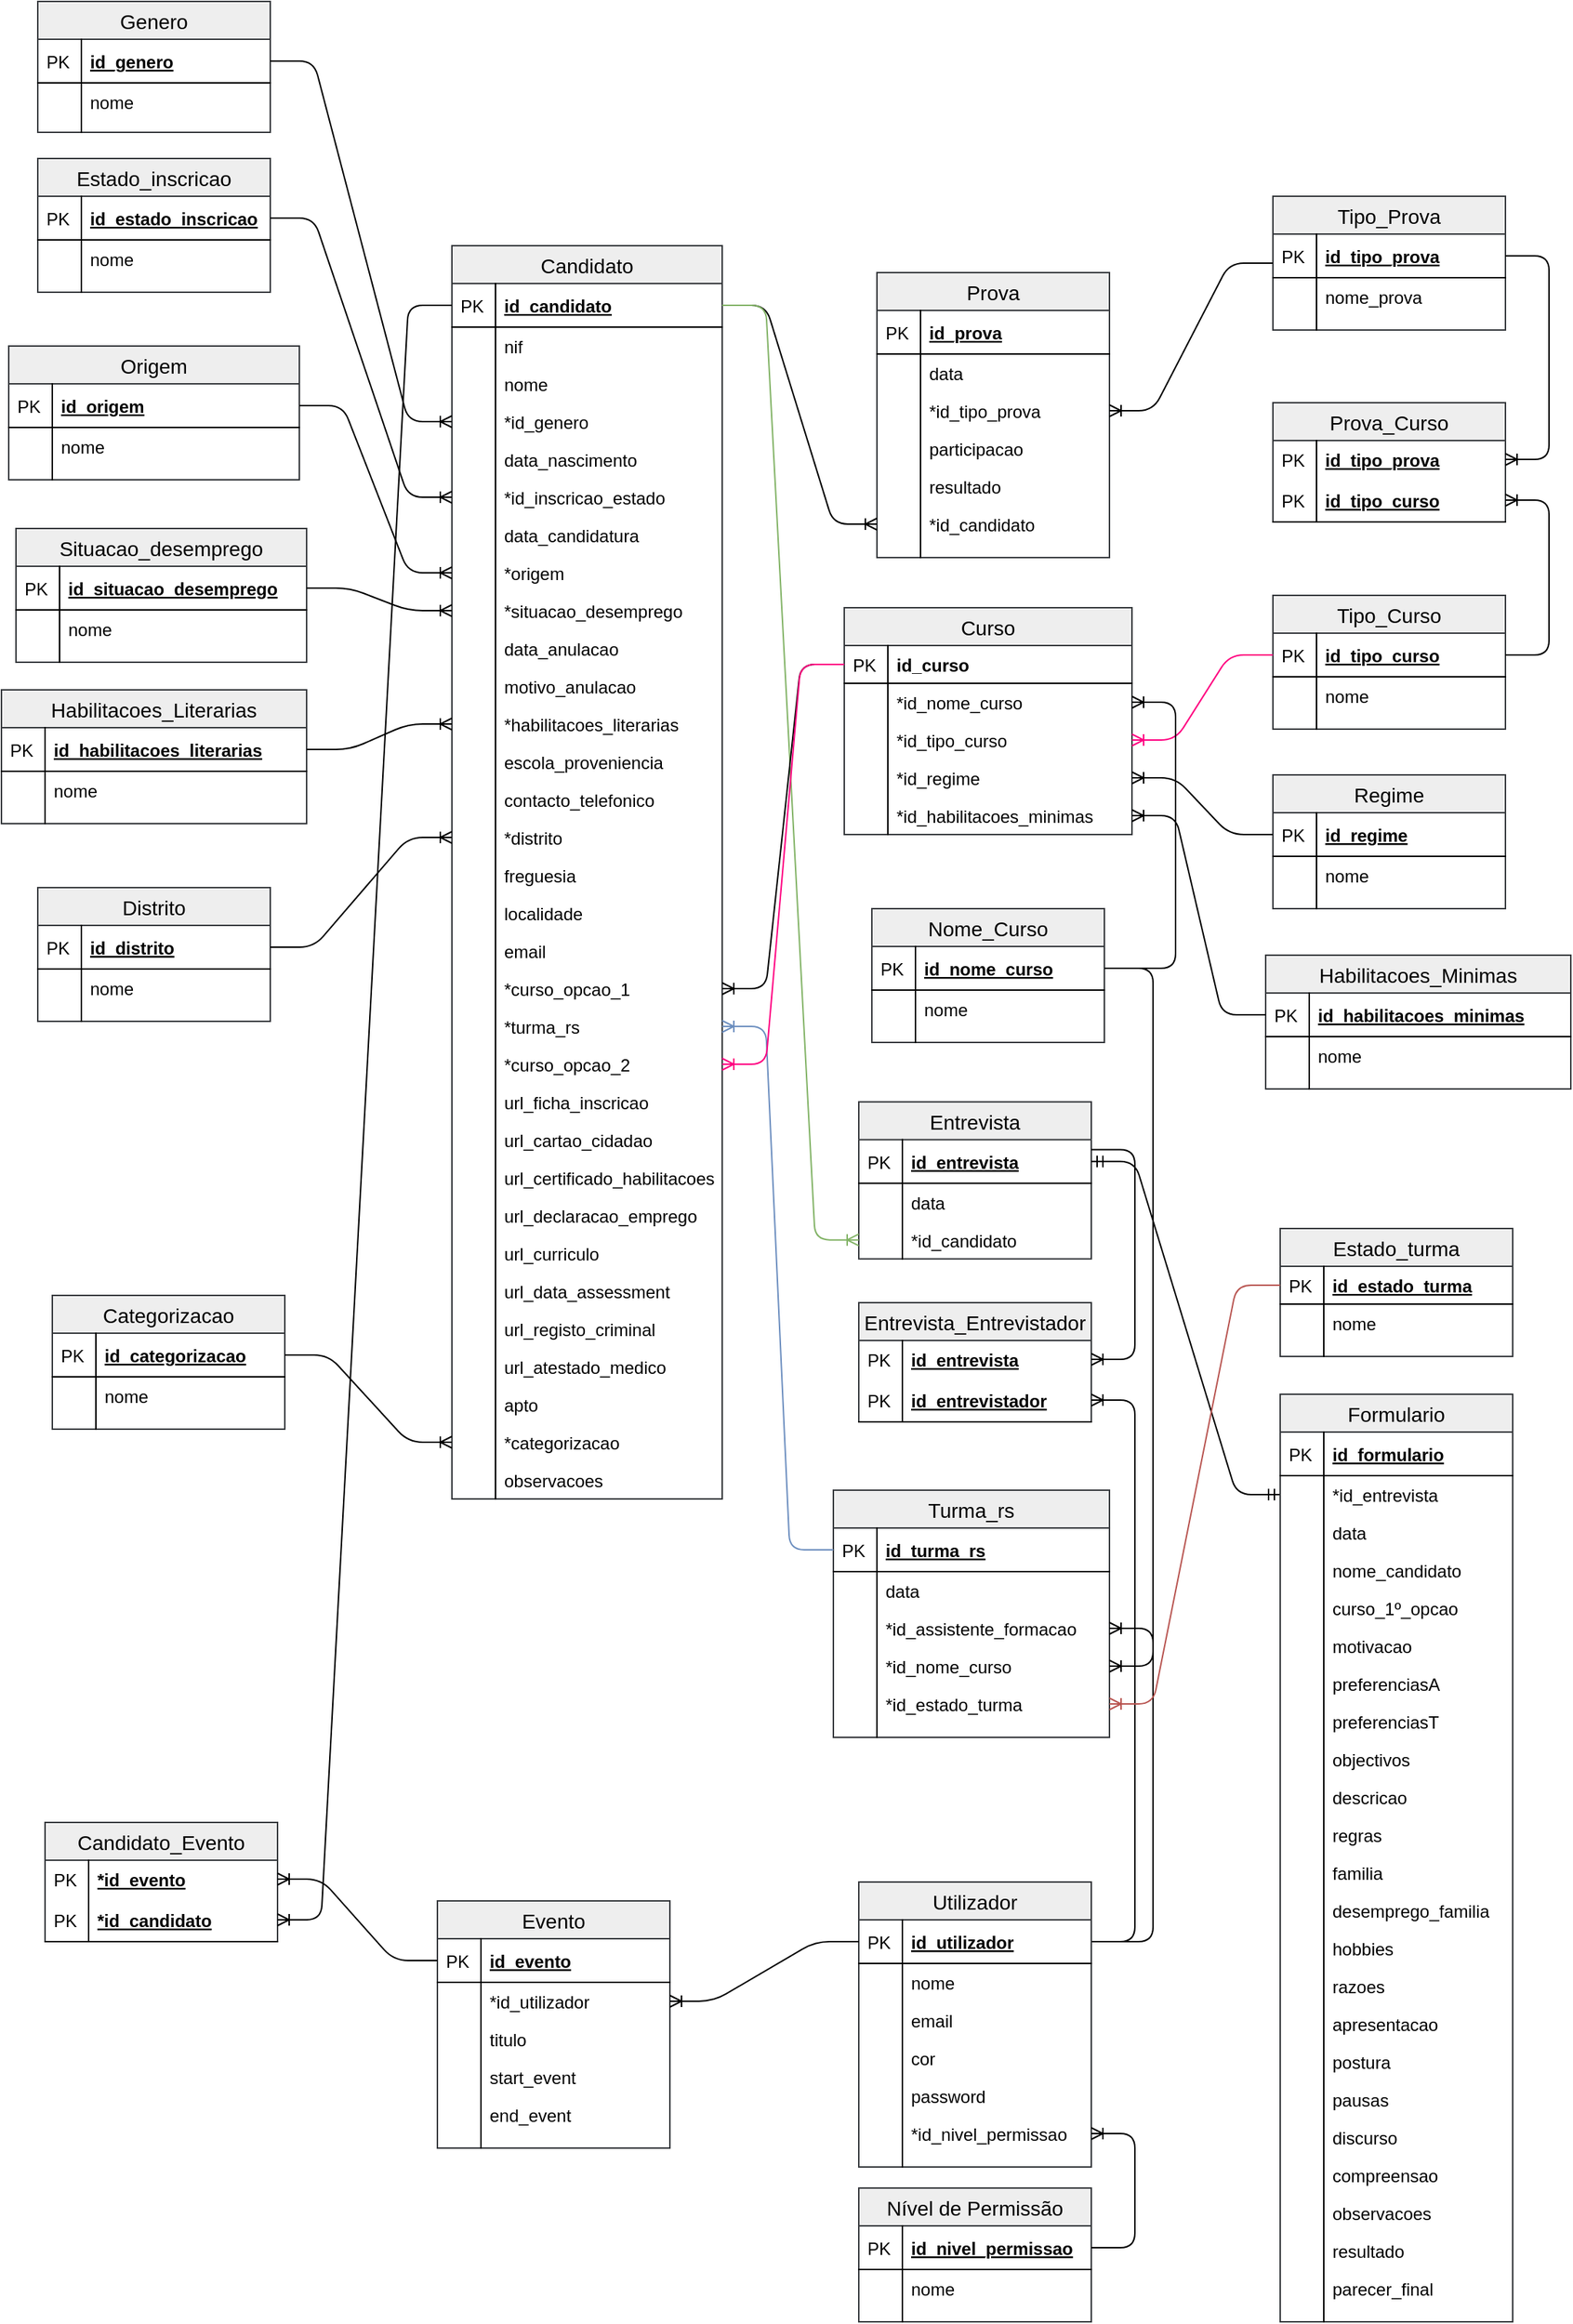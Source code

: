 <mxfile version="12.2.0" type="device" pages="1"><diagram id="cKlJzpNJUfeI7yZMC3EM" name="Page-1"><mxGraphModel dx="1855" dy="833" grid="1" gridSize="10" guides="1" tooltips="1" connect="1" arrows="1" fold="1" page="1" pageScale="1" pageWidth="1169" pageHeight="1654" math="0" shadow="0"><root><mxCell id="0"/><mxCell id="1" parent="0"/><mxCell id="k9MbXm3rc0FIh-uhfr_8-1" value="Candidato" style="swimlane;fontStyle=0;childLayout=stackLayout;horizontal=1;startSize=26;fillColor=#eeeeee;horizontalStack=0;resizeParent=1;resizeParentMax=0;resizeLast=0;collapsible=1;marginBottom=0;swimlaneFillColor=#ffffff;align=center;fontSize=14;strokeColor=#36393d;" parent="1" vertex="1"><mxGeometry x="-840" y="184" width="186" height="862" as="geometry"/></mxCell><mxCell id="k9MbXm3rc0FIh-uhfr_8-2" value="id_candidato" style="shape=partialRectangle;top=0;left=0;right=0;bottom=1;align=left;verticalAlign=middle;fillColor=none;spacingLeft=34;spacingRight=4;overflow=hidden;rotatable=0;points=[[0,0.5],[1,0.5]];portConstraint=eastwest;dropTarget=0;fontStyle=5;fontSize=12;" parent="k9MbXm3rc0FIh-uhfr_8-1" vertex="1"><mxGeometry y="26" width="186" height="30" as="geometry"/></mxCell><mxCell id="k9MbXm3rc0FIh-uhfr_8-3" value="PK" style="shape=partialRectangle;top=0;left=0;bottom=0;fillColor=none;align=left;verticalAlign=middle;spacingLeft=4;spacingRight=4;overflow=hidden;rotatable=0;points=[];portConstraint=eastwest;part=1;fontSize=12;" parent="k9MbXm3rc0FIh-uhfr_8-2" vertex="1" connectable="0"><mxGeometry width="30" height="30" as="geometry"/></mxCell><mxCell id="KPi_dSCh_hZ9M2T-Gw58-9" value="nif" style="shape=partialRectangle;top=0;left=0;right=0;bottom=0;align=left;verticalAlign=top;fillColor=none;spacingLeft=34;spacingRight=4;overflow=hidden;rotatable=0;points=[[0,0.5],[1,0.5]];portConstraint=eastwest;dropTarget=0;fontSize=12;" parent="k9MbXm3rc0FIh-uhfr_8-1" vertex="1"><mxGeometry y="56" width="186" height="26" as="geometry"/></mxCell><mxCell id="KPi_dSCh_hZ9M2T-Gw58-10" value="" style="shape=partialRectangle;top=0;left=0;bottom=0;fillColor=none;align=left;verticalAlign=top;spacingLeft=4;spacingRight=4;overflow=hidden;rotatable=0;points=[];portConstraint=eastwest;part=1;fontSize=12;" parent="KPi_dSCh_hZ9M2T-Gw58-9" vertex="1" connectable="0"><mxGeometry width="30" height="26" as="geometry"/></mxCell><mxCell id="k9MbXm3rc0FIh-uhfr_8-4" value="nome" style="shape=partialRectangle;top=0;left=0;right=0;bottom=0;align=left;verticalAlign=top;fillColor=none;spacingLeft=34;spacingRight=4;overflow=hidden;rotatable=0;points=[[0,0.5],[1,0.5]];portConstraint=eastwest;dropTarget=0;fontSize=12;" parent="k9MbXm3rc0FIh-uhfr_8-1" vertex="1"><mxGeometry y="82" width="186" height="26" as="geometry"/></mxCell><mxCell id="k9MbXm3rc0FIh-uhfr_8-5" value="" style="shape=partialRectangle;top=0;left=0;bottom=0;fillColor=none;align=left;verticalAlign=top;spacingLeft=4;spacingRight=4;overflow=hidden;rotatable=0;points=[];portConstraint=eastwest;part=1;fontSize=12;" parent="k9MbXm3rc0FIh-uhfr_8-4" vertex="1" connectable="0"><mxGeometry width="30" height="26" as="geometry"/></mxCell><mxCell id="k9MbXm3rc0FIh-uhfr_8-6" value="*id_genero" style="shape=partialRectangle;top=0;left=0;right=0;bottom=0;align=left;verticalAlign=top;fillColor=none;spacingLeft=34;spacingRight=4;overflow=hidden;rotatable=0;points=[[0,0.5],[1,0.5]];portConstraint=eastwest;dropTarget=0;fontSize=12;" parent="k9MbXm3rc0FIh-uhfr_8-1" vertex="1"><mxGeometry y="108" width="186" height="26" as="geometry"/></mxCell><mxCell id="k9MbXm3rc0FIh-uhfr_8-7" value="" style="shape=partialRectangle;top=0;left=0;bottom=0;fillColor=none;align=left;verticalAlign=top;spacingLeft=4;spacingRight=4;overflow=hidden;rotatable=0;points=[];portConstraint=eastwest;part=1;fontSize=12;" parent="k9MbXm3rc0FIh-uhfr_8-6" vertex="1" connectable="0"><mxGeometry width="30" height="26" as="geometry"/></mxCell><mxCell id="k9MbXm3rc0FIh-uhfr_8-8" value="data_nascimento" style="shape=partialRectangle;top=0;left=0;right=0;bottom=0;align=left;verticalAlign=top;fillColor=none;spacingLeft=34;spacingRight=4;overflow=hidden;rotatable=0;points=[[0,0.5],[1,0.5]];portConstraint=eastwest;dropTarget=0;fontSize=12;" parent="k9MbXm3rc0FIh-uhfr_8-1" vertex="1"><mxGeometry y="134" width="186" height="26" as="geometry"/></mxCell><mxCell id="k9MbXm3rc0FIh-uhfr_8-9" value="" style="shape=partialRectangle;top=0;left=0;bottom=0;fillColor=none;align=left;verticalAlign=top;spacingLeft=4;spacingRight=4;overflow=hidden;rotatable=0;points=[];portConstraint=eastwest;part=1;fontSize=12;" parent="k9MbXm3rc0FIh-uhfr_8-8" vertex="1" connectable="0"><mxGeometry width="30" height="26" as="geometry"/></mxCell><mxCell id="u7rAbGI9IvUEG3PFh68T-3" value="*id_inscricao_estado" style="shape=partialRectangle;top=0;left=0;right=0;bottom=0;align=left;verticalAlign=top;fillColor=none;spacingLeft=34;spacingRight=4;overflow=hidden;rotatable=0;points=[[0,0.5],[1,0.5]];portConstraint=eastwest;dropTarget=0;fontSize=12;" parent="k9MbXm3rc0FIh-uhfr_8-1" vertex="1"><mxGeometry y="160" width="186" height="26" as="geometry"/></mxCell><mxCell id="u7rAbGI9IvUEG3PFh68T-4" value="" style="shape=partialRectangle;top=0;left=0;bottom=0;fillColor=none;align=left;verticalAlign=top;spacingLeft=4;spacingRight=4;overflow=hidden;rotatable=0;points=[];portConstraint=eastwest;part=1;fontSize=12;" parent="u7rAbGI9IvUEG3PFh68T-3" vertex="1" connectable="0"><mxGeometry width="30" height="26" as="geometry"/></mxCell><mxCell id="u7rAbGI9IvUEG3PFh68T-9" value="data_candidatura " style="shape=partialRectangle;top=0;left=0;right=0;bottom=0;align=left;verticalAlign=top;fillColor=none;spacingLeft=34;spacingRight=4;overflow=hidden;rotatable=0;points=[[0,0.5],[1,0.5]];portConstraint=eastwest;dropTarget=0;fontSize=12;fontStyle=0" parent="k9MbXm3rc0FIh-uhfr_8-1" vertex="1"><mxGeometry y="186" width="186" height="26" as="geometry"/></mxCell><mxCell id="u7rAbGI9IvUEG3PFh68T-10" value="" style="shape=partialRectangle;top=0;left=0;bottom=0;fillColor=none;align=left;verticalAlign=top;spacingLeft=4;spacingRight=4;overflow=hidden;rotatable=0;points=[];portConstraint=eastwest;part=1;fontSize=12;" parent="u7rAbGI9IvUEG3PFh68T-9" vertex="1" connectable="0"><mxGeometry width="30" height="26" as="geometry"/></mxCell><mxCell id="u7rAbGI9IvUEG3PFh68T-13" value="*origem" style="shape=partialRectangle;top=0;left=0;right=0;bottom=0;align=left;verticalAlign=top;fillColor=none;spacingLeft=34;spacingRight=4;overflow=hidden;rotatable=0;points=[[0,0.5],[1,0.5]];portConstraint=eastwest;dropTarget=0;fontSize=12;fontStyle=0" parent="k9MbXm3rc0FIh-uhfr_8-1" vertex="1"><mxGeometry y="212" width="186" height="26" as="geometry"/></mxCell><mxCell id="u7rAbGI9IvUEG3PFh68T-14" value="" style="shape=partialRectangle;top=0;left=0;bottom=0;fillColor=none;align=left;verticalAlign=top;spacingLeft=4;spacingRight=4;overflow=hidden;rotatable=0;points=[];portConstraint=eastwest;part=1;fontSize=12;" parent="u7rAbGI9IvUEG3PFh68T-13" vertex="1" connectable="0"><mxGeometry width="30" height="26" as="geometry"/></mxCell><mxCell id="u7rAbGI9IvUEG3PFh68T-15" value="*situacao_desemprego" style="shape=partialRectangle;top=0;left=0;right=0;bottom=0;align=left;verticalAlign=top;fillColor=none;spacingLeft=34;spacingRight=4;overflow=hidden;rotatable=0;points=[[0,0.5],[1,0.5]];portConstraint=eastwest;dropTarget=0;fontSize=12;" parent="k9MbXm3rc0FIh-uhfr_8-1" vertex="1"><mxGeometry y="238" width="186" height="26" as="geometry"/></mxCell><mxCell id="u7rAbGI9IvUEG3PFh68T-16" value="" style="shape=partialRectangle;top=0;left=0;bottom=0;fillColor=none;align=left;verticalAlign=top;spacingLeft=4;spacingRight=4;overflow=hidden;rotatable=0;points=[];portConstraint=eastwest;part=1;fontSize=12;" parent="u7rAbGI9IvUEG3PFh68T-15" vertex="1" connectable="0"><mxGeometry width="30" height="26" as="geometry"/></mxCell><mxCell id="u7rAbGI9IvUEG3PFh68T-17" value="data_anulacao" style="shape=partialRectangle;top=0;left=0;right=0;bottom=0;align=left;verticalAlign=top;fillColor=none;spacingLeft=34;spacingRight=4;overflow=hidden;rotatable=0;points=[[0,0.5],[1,0.5]];portConstraint=eastwest;dropTarget=0;fontSize=12;" parent="k9MbXm3rc0FIh-uhfr_8-1" vertex="1"><mxGeometry y="264" width="186" height="26" as="geometry"/></mxCell><mxCell id="u7rAbGI9IvUEG3PFh68T-18" value="" style="shape=partialRectangle;top=0;left=0;bottom=0;fillColor=none;align=left;verticalAlign=top;spacingLeft=4;spacingRight=4;overflow=hidden;rotatable=0;points=[];portConstraint=eastwest;part=1;fontSize=12;" parent="u7rAbGI9IvUEG3PFh68T-17" vertex="1" connectable="0"><mxGeometry width="30" height="26" as="geometry"/></mxCell><mxCell id="XxA1zlGiIgsz4bzsQsxY-9" value="motivo_anulacao" style="shape=partialRectangle;top=0;left=0;right=0;bottom=0;align=left;verticalAlign=top;fillColor=none;spacingLeft=34;spacingRight=4;overflow=hidden;rotatable=0;points=[[0,0.5],[1,0.5]];portConstraint=eastwest;dropTarget=0;fontSize=12;" parent="k9MbXm3rc0FIh-uhfr_8-1" vertex="1"><mxGeometry y="290" width="186" height="26" as="geometry"/></mxCell><mxCell id="XxA1zlGiIgsz4bzsQsxY-10" value="" style="shape=partialRectangle;top=0;left=0;bottom=0;fillColor=none;align=left;verticalAlign=top;spacingLeft=4;spacingRight=4;overflow=hidden;rotatable=0;points=[];portConstraint=eastwest;part=1;fontSize=12;" parent="XxA1zlGiIgsz4bzsQsxY-9" vertex="1" connectable="0"><mxGeometry width="30" height="26" as="geometry"/></mxCell><mxCell id="u7rAbGI9IvUEG3PFh68T-19" value="*habilitacoes_literarias" style="shape=partialRectangle;top=0;left=0;right=0;bottom=0;align=left;verticalAlign=top;fillColor=none;spacingLeft=34;spacingRight=4;overflow=hidden;rotatable=0;points=[[0,0.5],[1,0.5]];portConstraint=eastwest;dropTarget=0;fontSize=12;" parent="k9MbXm3rc0FIh-uhfr_8-1" vertex="1"><mxGeometry y="316" width="186" height="26" as="geometry"/></mxCell><mxCell id="u7rAbGI9IvUEG3PFh68T-20" value="" style="shape=partialRectangle;top=0;left=0;bottom=0;fillColor=none;align=left;verticalAlign=top;spacingLeft=4;spacingRight=4;overflow=hidden;rotatable=0;points=[];portConstraint=eastwest;part=1;fontSize=12;" parent="u7rAbGI9IvUEG3PFh68T-19" vertex="1" connectable="0"><mxGeometry width="30" height="26" as="geometry"/></mxCell><mxCell id="u7rAbGI9IvUEG3PFh68T-21" value="escola_proveniencia" style="shape=partialRectangle;top=0;left=0;right=0;bottom=0;align=left;verticalAlign=top;fillColor=none;spacingLeft=34;spacingRight=4;overflow=hidden;rotatable=0;points=[[0,0.5],[1,0.5]];portConstraint=eastwest;dropTarget=0;fontSize=12;" parent="k9MbXm3rc0FIh-uhfr_8-1" vertex="1"><mxGeometry y="342" width="186" height="26" as="geometry"/></mxCell><mxCell id="u7rAbGI9IvUEG3PFh68T-22" value="" style="shape=partialRectangle;top=0;left=0;bottom=0;fillColor=none;align=left;verticalAlign=top;spacingLeft=4;spacingRight=4;overflow=hidden;rotatable=0;points=[];portConstraint=eastwest;part=1;fontSize=12;" parent="u7rAbGI9IvUEG3PFh68T-21" vertex="1" connectable="0"><mxGeometry width="30" height="26" as="geometry"/></mxCell><mxCell id="u7rAbGI9IvUEG3PFh68T-23" value="contacto_telefonico" style="shape=partialRectangle;top=0;left=0;right=0;bottom=0;align=left;verticalAlign=top;fillColor=none;spacingLeft=34;spacingRight=4;overflow=hidden;rotatable=0;points=[[0,0.5],[1,0.5]];portConstraint=eastwest;dropTarget=0;fontSize=12;" parent="k9MbXm3rc0FIh-uhfr_8-1" vertex="1"><mxGeometry y="368" width="186" height="26" as="geometry"/></mxCell><mxCell id="u7rAbGI9IvUEG3PFh68T-24" value="" style="shape=partialRectangle;top=0;left=0;bottom=0;fillColor=none;align=left;verticalAlign=top;spacingLeft=4;spacingRight=4;overflow=hidden;rotatable=0;points=[];portConstraint=eastwest;part=1;fontSize=12;" parent="u7rAbGI9IvUEG3PFh68T-23" vertex="1" connectable="0"><mxGeometry width="30" height="26" as="geometry"/></mxCell><mxCell id="u7rAbGI9IvUEG3PFh68T-31" value="*distrito" style="shape=partialRectangle;top=0;left=0;right=0;bottom=0;align=left;verticalAlign=top;fillColor=none;spacingLeft=34;spacingRight=4;overflow=hidden;rotatable=0;points=[[0,0.5],[1,0.5]];portConstraint=eastwest;dropTarget=0;fontSize=12;" parent="k9MbXm3rc0FIh-uhfr_8-1" vertex="1"><mxGeometry y="394" width="186" height="26" as="geometry"/></mxCell><mxCell id="u7rAbGI9IvUEG3PFh68T-32" value="" style="shape=partialRectangle;top=0;left=0;bottom=0;fillColor=none;align=left;verticalAlign=top;spacingLeft=4;spacingRight=4;overflow=hidden;rotatable=0;points=[];portConstraint=eastwest;part=1;fontSize=12;" parent="u7rAbGI9IvUEG3PFh68T-31" vertex="1" connectable="0"><mxGeometry width="30" height="26" as="geometry"/></mxCell><mxCell id="u7rAbGI9IvUEG3PFh68T-25" value="freguesia" style="shape=partialRectangle;top=0;left=0;right=0;bottom=0;align=left;verticalAlign=top;fillColor=none;spacingLeft=34;spacingRight=4;overflow=hidden;rotatable=0;points=[[0,0.5],[1,0.5]];portConstraint=eastwest;dropTarget=0;fontSize=12;" parent="k9MbXm3rc0FIh-uhfr_8-1" vertex="1"><mxGeometry y="420" width="186" height="26" as="geometry"/></mxCell><mxCell id="u7rAbGI9IvUEG3PFh68T-26" value="" style="shape=partialRectangle;top=0;left=0;bottom=0;fillColor=none;align=left;verticalAlign=top;spacingLeft=4;spacingRight=4;overflow=hidden;rotatable=0;points=[];portConstraint=eastwest;part=1;fontSize=12;" parent="u7rAbGI9IvUEG3PFh68T-25" vertex="1" connectable="0"><mxGeometry width="30" height="26" as="geometry"/></mxCell><mxCell id="u7rAbGI9IvUEG3PFh68T-29" value="localidade" style="shape=partialRectangle;top=0;left=0;right=0;bottom=0;align=left;verticalAlign=top;fillColor=none;spacingLeft=34;spacingRight=4;overflow=hidden;rotatable=0;points=[[0,0.5],[1,0.5]];portConstraint=eastwest;dropTarget=0;fontSize=12;" parent="k9MbXm3rc0FIh-uhfr_8-1" vertex="1"><mxGeometry y="446" width="186" height="26" as="geometry"/></mxCell><mxCell id="u7rAbGI9IvUEG3PFh68T-30" value="" style="shape=partialRectangle;top=0;left=0;bottom=0;fillColor=none;align=left;verticalAlign=top;spacingLeft=4;spacingRight=4;overflow=hidden;rotatable=0;points=[];portConstraint=eastwest;part=1;fontSize=12;" parent="u7rAbGI9IvUEG3PFh68T-29" vertex="1" connectable="0"><mxGeometry width="30" height="26" as="geometry"/></mxCell><mxCell id="u7rAbGI9IvUEG3PFh68T-35" value="email" style="shape=partialRectangle;top=0;left=0;right=0;bottom=0;align=left;verticalAlign=top;fillColor=none;spacingLeft=34;spacingRight=4;overflow=hidden;rotatable=0;points=[[0,0.5],[1,0.5]];portConstraint=eastwest;dropTarget=0;fontSize=12;" parent="k9MbXm3rc0FIh-uhfr_8-1" vertex="1"><mxGeometry y="472" width="186" height="26" as="geometry"/></mxCell><mxCell id="u7rAbGI9IvUEG3PFh68T-36" value="" style="shape=partialRectangle;top=0;left=0;bottom=0;fillColor=none;align=left;verticalAlign=top;spacingLeft=4;spacingRight=4;overflow=hidden;rotatable=0;points=[];portConstraint=eastwest;part=1;fontSize=12;" parent="u7rAbGI9IvUEG3PFh68T-35" vertex="1" connectable="0"><mxGeometry width="30" height="26" as="geometry"/></mxCell><mxCell id="u7rAbGI9IvUEG3PFh68T-37" value="*curso_opcao_1" style="shape=partialRectangle;top=0;left=0;right=0;bottom=0;align=left;verticalAlign=top;fillColor=none;spacingLeft=34;spacingRight=4;overflow=hidden;rotatable=0;points=[[0,0.5],[1,0.5]];portConstraint=eastwest;dropTarget=0;fontSize=12;" parent="k9MbXm3rc0FIh-uhfr_8-1" vertex="1"><mxGeometry y="498" width="186" height="26" as="geometry"/></mxCell><mxCell id="u7rAbGI9IvUEG3PFh68T-38" value="" style="shape=partialRectangle;top=0;left=0;bottom=0;fillColor=none;align=left;verticalAlign=top;spacingLeft=4;spacingRight=4;overflow=hidden;rotatable=0;points=[];portConstraint=eastwest;part=1;fontSize=12;" parent="u7rAbGI9IvUEG3PFh68T-37" vertex="1" connectable="0"><mxGeometry width="30" height="26" as="geometry"/></mxCell><mxCell id="u7rAbGI9IvUEG3PFh68T-43" value="*turma_rs" style="shape=partialRectangle;top=0;left=0;right=0;bottom=0;align=left;verticalAlign=top;fillColor=none;spacingLeft=34;spacingRight=4;overflow=hidden;rotatable=0;points=[[0,0.5],[1,0.5]];portConstraint=eastwest;dropTarget=0;fontSize=12;" parent="k9MbXm3rc0FIh-uhfr_8-1" vertex="1"><mxGeometry y="524" width="186" height="26" as="geometry"/></mxCell><mxCell id="u7rAbGI9IvUEG3PFh68T-44" value="" style="shape=partialRectangle;top=0;left=0;bottom=0;fillColor=none;align=left;verticalAlign=top;spacingLeft=4;spacingRight=4;overflow=hidden;rotatable=0;points=[];portConstraint=eastwest;part=1;fontSize=12;" parent="u7rAbGI9IvUEG3PFh68T-43" vertex="1" connectable="0"><mxGeometry width="30" height="26" as="geometry"/></mxCell><mxCell id="u7rAbGI9IvUEG3PFh68T-53" value="*curso_opcao_2" style="shape=partialRectangle;top=0;left=0;right=0;bottom=0;align=left;verticalAlign=top;fillColor=none;spacingLeft=34;spacingRight=4;overflow=hidden;rotatable=0;points=[[0,0.5],[1,0.5]];portConstraint=eastwest;dropTarget=0;fontSize=12;" parent="k9MbXm3rc0FIh-uhfr_8-1" vertex="1"><mxGeometry y="550" width="186" height="26" as="geometry"/></mxCell><mxCell id="u7rAbGI9IvUEG3PFh68T-54" value="" style="shape=partialRectangle;top=0;left=0;bottom=0;fillColor=none;align=left;verticalAlign=top;spacingLeft=4;spacingRight=4;overflow=hidden;rotatable=0;points=[];portConstraint=eastwest;part=1;fontSize=12;" parent="u7rAbGI9IvUEG3PFh68T-53" vertex="1" connectable="0"><mxGeometry width="30" height="26" as="geometry"/></mxCell><mxCell id="u7rAbGI9IvUEG3PFh68T-55" value="url_ficha_inscricao" style="shape=partialRectangle;top=0;left=0;right=0;bottom=0;align=left;verticalAlign=top;fillColor=none;spacingLeft=34;spacingRight=4;overflow=hidden;rotatable=0;points=[[0,0.5],[1,0.5]];portConstraint=eastwest;dropTarget=0;fontSize=12;fontStyle=0" parent="k9MbXm3rc0FIh-uhfr_8-1" vertex="1"><mxGeometry y="576" width="186" height="26" as="geometry"/></mxCell><mxCell id="u7rAbGI9IvUEG3PFh68T-56" value="" style="shape=partialRectangle;top=0;left=0;bottom=0;fillColor=none;align=left;verticalAlign=top;spacingLeft=4;spacingRight=4;overflow=hidden;rotatable=0;points=[];portConstraint=eastwest;part=1;fontSize=12;" parent="u7rAbGI9IvUEG3PFh68T-55" vertex="1" connectable="0"><mxGeometry width="30" height="26" as="geometry"/></mxCell><mxCell id="u7rAbGI9IvUEG3PFh68T-57" value="url_cartao_cidadao" style="shape=partialRectangle;top=0;left=0;right=0;bottom=0;align=left;verticalAlign=top;fillColor=none;spacingLeft=34;spacingRight=4;overflow=hidden;rotatable=0;points=[[0,0.5],[1,0.5]];portConstraint=eastwest;dropTarget=0;fontSize=12;fontStyle=0" parent="k9MbXm3rc0FIh-uhfr_8-1" vertex="1"><mxGeometry y="602" width="186" height="26" as="geometry"/></mxCell><mxCell id="u7rAbGI9IvUEG3PFh68T-58" value="" style="shape=partialRectangle;top=0;left=0;bottom=0;fillColor=none;align=left;verticalAlign=top;spacingLeft=4;spacingRight=4;overflow=hidden;rotatable=0;points=[];portConstraint=eastwest;part=1;fontSize=12;" parent="u7rAbGI9IvUEG3PFh68T-57" vertex="1" connectable="0"><mxGeometry width="30" height="26" as="geometry"/></mxCell><mxCell id="u7rAbGI9IvUEG3PFh68T-59" value="url_certificado_habilitacoes" style="shape=partialRectangle;top=0;left=0;right=0;bottom=0;align=left;verticalAlign=top;fillColor=none;spacingLeft=34;spacingRight=4;overflow=hidden;rotatable=0;points=[[0,0.5],[1,0.5]];portConstraint=eastwest;dropTarget=0;fontSize=12;fontStyle=0" parent="k9MbXm3rc0FIh-uhfr_8-1" vertex="1"><mxGeometry y="628" width="186" height="26" as="geometry"/></mxCell><mxCell id="u7rAbGI9IvUEG3PFh68T-60" value="" style="shape=partialRectangle;top=0;left=0;bottom=0;fillColor=none;align=left;verticalAlign=top;spacingLeft=4;spacingRight=4;overflow=hidden;rotatable=0;points=[];portConstraint=eastwest;part=1;fontSize=12;" parent="u7rAbGI9IvUEG3PFh68T-59" vertex="1" connectable="0"><mxGeometry width="30" height="26" as="geometry"/></mxCell><mxCell id="u7rAbGI9IvUEG3PFh68T-61" value="url_declaracao_emprego" style="shape=partialRectangle;top=0;left=0;right=0;bottom=0;align=left;verticalAlign=top;fillColor=none;spacingLeft=34;spacingRight=4;overflow=hidden;rotatable=0;points=[[0,0.5],[1,0.5]];portConstraint=eastwest;dropTarget=0;fontSize=12;fontStyle=0" parent="k9MbXm3rc0FIh-uhfr_8-1" vertex="1"><mxGeometry y="654" width="186" height="26" as="geometry"/></mxCell><mxCell id="u7rAbGI9IvUEG3PFh68T-62" value="" style="shape=partialRectangle;top=0;left=0;bottom=0;fillColor=none;align=left;verticalAlign=top;spacingLeft=4;spacingRight=4;overflow=hidden;rotatable=0;points=[];portConstraint=eastwest;part=1;fontSize=12;" parent="u7rAbGI9IvUEG3PFh68T-61" vertex="1" connectable="0"><mxGeometry width="30" height="26" as="geometry"/></mxCell><mxCell id="u7rAbGI9IvUEG3PFh68T-63" value="url_curriculo" style="shape=partialRectangle;top=0;left=0;right=0;bottom=0;align=left;verticalAlign=top;fillColor=none;spacingLeft=34;spacingRight=4;overflow=hidden;rotatable=0;points=[[0,0.5],[1,0.5]];portConstraint=eastwest;dropTarget=0;fontSize=12;fontStyle=0" parent="k9MbXm3rc0FIh-uhfr_8-1" vertex="1"><mxGeometry y="680" width="186" height="26" as="geometry"/></mxCell><mxCell id="u7rAbGI9IvUEG3PFh68T-64" value="" style="shape=partialRectangle;top=0;left=0;bottom=0;fillColor=none;align=left;verticalAlign=top;spacingLeft=4;spacingRight=4;overflow=hidden;rotatable=0;points=[];portConstraint=eastwest;part=1;fontSize=12;" parent="u7rAbGI9IvUEG3PFh68T-63" vertex="1" connectable="0"><mxGeometry width="30" height="26" as="geometry"/></mxCell><mxCell id="u7rAbGI9IvUEG3PFh68T-105" value="url_data_assessment" style="shape=partialRectangle;top=0;left=0;right=0;bottom=0;align=left;verticalAlign=top;fillColor=none;spacingLeft=34;spacingRight=4;overflow=hidden;rotatable=0;points=[[0,0.5],[1,0.5]];portConstraint=eastwest;dropTarget=0;fontSize=12;fontColor=#000000;fontStyle=0" parent="k9MbXm3rc0FIh-uhfr_8-1" vertex="1"><mxGeometry y="706" width="186" height="26" as="geometry"/></mxCell><mxCell id="u7rAbGI9IvUEG3PFh68T-106" value="" style="shape=partialRectangle;top=0;left=0;bottom=0;fillColor=none;align=left;verticalAlign=top;spacingLeft=4;spacingRight=4;overflow=hidden;rotatable=0;points=[];portConstraint=eastwest;part=1;fontSize=12;" parent="u7rAbGI9IvUEG3PFh68T-105" vertex="1" connectable="0"><mxGeometry width="30" height="26" as="geometry"/></mxCell><mxCell id="u7rAbGI9IvUEG3PFh68T-65" value="url_registo_criminal" style="shape=partialRectangle;top=0;left=0;right=0;bottom=0;align=left;verticalAlign=top;fillColor=none;spacingLeft=34;spacingRight=4;overflow=hidden;rotatable=0;points=[[0,0.5],[1,0.5]];portConstraint=eastwest;dropTarget=0;fontSize=12;fontStyle=0" parent="k9MbXm3rc0FIh-uhfr_8-1" vertex="1"><mxGeometry y="732" width="186" height="26" as="geometry"/></mxCell><mxCell id="u7rAbGI9IvUEG3PFh68T-66" value="" style="shape=partialRectangle;top=0;left=0;bottom=0;fillColor=none;align=left;verticalAlign=top;spacingLeft=4;spacingRight=4;overflow=hidden;rotatable=0;points=[];portConstraint=eastwest;part=1;fontSize=12;" parent="u7rAbGI9IvUEG3PFh68T-65" vertex="1" connectable="0"><mxGeometry width="30" height="26" as="geometry"/></mxCell><mxCell id="u7rAbGI9IvUEG3PFh68T-67" value="url_atestado_medico" style="shape=partialRectangle;top=0;left=0;right=0;bottom=0;align=left;verticalAlign=top;fillColor=none;spacingLeft=34;spacingRight=4;overflow=hidden;rotatable=0;points=[[0,0.5],[1,0.5]];portConstraint=eastwest;dropTarget=0;fontSize=12;fontColor=#000000;fontStyle=0;strokeColor=none;" parent="k9MbXm3rc0FIh-uhfr_8-1" vertex="1"><mxGeometry y="758" width="186" height="26" as="geometry"/></mxCell><mxCell id="u7rAbGI9IvUEG3PFh68T-68" value="" style="shape=partialRectangle;top=0;left=0;bottom=0;fillColor=none;align=left;verticalAlign=top;spacingLeft=4;spacingRight=4;overflow=hidden;rotatable=0;points=[];portConstraint=eastwest;part=1;fontSize=12;" parent="u7rAbGI9IvUEG3PFh68T-67" vertex="1" connectable="0"><mxGeometry width="30" height="26" as="geometry"/></mxCell><mxCell id="u7rAbGI9IvUEG3PFh68T-69" value="apto" style="shape=partialRectangle;top=0;left=0;right=0;bottom=0;align=left;verticalAlign=top;fillColor=none;spacingLeft=34;spacingRight=4;overflow=hidden;rotatable=0;points=[[0,0.5],[1,0.5]];portConstraint=eastwest;dropTarget=0;fontSize=12;fontStyle=0" parent="k9MbXm3rc0FIh-uhfr_8-1" vertex="1"><mxGeometry y="784" width="186" height="26" as="geometry"/></mxCell><mxCell id="u7rAbGI9IvUEG3PFh68T-70" value="" style="shape=partialRectangle;top=0;left=0;bottom=0;fillColor=none;align=left;verticalAlign=top;spacingLeft=4;spacingRight=4;overflow=hidden;rotatable=0;points=[];portConstraint=eastwest;part=1;fontSize=12;" parent="u7rAbGI9IvUEG3PFh68T-69" vertex="1" connectable="0"><mxGeometry width="30" height="26" as="geometry"/></mxCell><mxCell id="u7rAbGI9IvUEG3PFh68T-101" value="*categorizacao" style="shape=partialRectangle;top=0;left=0;right=0;bottom=0;align=left;verticalAlign=top;fillColor=none;spacingLeft=34;spacingRight=4;overflow=hidden;rotatable=0;points=[[0,0.5],[1,0.5]];portConstraint=eastwest;dropTarget=0;fontSize=12;fontColor=#000000;strokeColor=#000000;fontStyle=0" parent="k9MbXm3rc0FIh-uhfr_8-1" vertex="1"><mxGeometry y="810" width="186" height="26" as="geometry"/></mxCell><mxCell id="u7rAbGI9IvUEG3PFh68T-102" value="" style="shape=partialRectangle;top=0;left=0;bottom=0;fillColor=none;align=left;verticalAlign=top;spacingLeft=4;spacingRight=4;overflow=hidden;rotatable=0;points=[];portConstraint=eastwest;part=1;fontSize=12;" parent="u7rAbGI9IvUEG3PFh68T-101" vertex="1" connectable="0"><mxGeometry width="30" height="26" as="geometry"/></mxCell><mxCell id="u7rAbGI9IvUEG3PFh68T-111" value="observacoes" style="shape=partialRectangle;top=0;left=0;right=0;bottom=0;align=left;verticalAlign=top;fillColor=none;spacingLeft=34;spacingRight=4;overflow=hidden;rotatable=0;points=[[0,0.5],[1,0.5]];portConstraint=eastwest;dropTarget=0;fontSize=12;" parent="k9MbXm3rc0FIh-uhfr_8-1" vertex="1"><mxGeometry y="836" width="186" height="26" as="geometry"/></mxCell><mxCell id="u7rAbGI9IvUEG3PFh68T-112" value="" style="shape=partialRectangle;top=0;left=0;bottom=0;fillColor=none;align=left;verticalAlign=top;spacingLeft=4;spacingRight=4;overflow=hidden;rotatable=0;points=[];portConstraint=eastwest;part=1;fontSize=12;" parent="u7rAbGI9IvUEG3PFh68T-111" vertex="1" connectable="0"><mxGeometry width="30" height="26" as="geometry"/></mxCell><mxCell id="k9MbXm3rc0FIh-uhfr_8-34" value="Turma_rs" style="swimlane;fontStyle=0;childLayout=stackLayout;horizontal=1;startSize=26;fillColor=#eeeeee;horizontalStack=0;resizeParent=1;resizeParentMax=0;resizeLast=0;collapsible=1;marginBottom=0;swimlaneFillColor=#ffffff;align=center;fontSize=14;strokeColor=#36393d;" parent="1" vertex="1"><mxGeometry x="-577.5" y="1040" width="190" height="170" as="geometry"/></mxCell><mxCell id="k9MbXm3rc0FIh-uhfr_8-35" value="id_turma_rs" style="shape=partialRectangle;top=0;left=0;right=0;bottom=1;align=left;verticalAlign=middle;fillColor=none;spacingLeft=34;spacingRight=4;overflow=hidden;rotatable=0;points=[[0,0.5],[1,0.5]];portConstraint=eastwest;dropTarget=0;fontStyle=5;fontSize=12;" parent="k9MbXm3rc0FIh-uhfr_8-34" vertex="1"><mxGeometry y="26" width="190" height="30" as="geometry"/></mxCell><mxCell id="k9MbXm3rc0FIh-uhfr_8-36" value="PK" style="shape=partialRectangle;top=0;left=0;bottom=0;fillColor=none;align=left;verticalAlign=middle;spacingLeft=4;spacingRight=4;overflow=hidden;rotatable=0;points=[];portConstraint=eastwest;part=1;fontSize=12;" parent="k9MbXm3rc0FIh-uhfr_8-35" vertex="1" connectable="0"><mxGeometry width="30" height="30" as="geometry"/></mxCell><mxCell id="23A9mZMSTxIBqgofyV9s-17" value="data" style="shape=partialRectangle;top=0;left=0;right=0;bottom=0;align=left;verticalAlign=top;fillColor=none;spacingLeft=34;spacingRight=4;overflow=hidden;rotatable=0;points=[[0,0.5],[1,0.5]];portConstraint=eastwest;dropTarget=0;fontSize=12;" parent="k9MbXm3rc0FIh-uhfr_8-34" vertex="1"><mxGeometry y="56" width="190" height="26" as="geometry"/></mxCell><mxCell id="23A9mZMSTxIBqgofyV9s-18" value="" style="shape=partialRectangle;top=0;left=0;bottom=0;fillColor=none;align=left;verticalAlign=top;spacingLeft=4;spacingRight=4;overflow=hidden;rotatable=0;points=[];portConstraint=eastwest;part=1;fontSize=12;" parent="23A9mZMSTxIBqgofyV9s-17" vertex="1" connectable="0"><mxGeometry width="30" height="26" as="geometry"/></mxCell><mxCell id="k9MbXm3rc0FIh-uhfr_8-37" value="*id_assistente_formacao" style="shape=partialRectangle;top=0;left=0;right=0;bottom=0;align=left;verticalAlign=top;fillColor=none;spacingLeft=34;spacingRight=4;overflow=hidden;rotatable=0;points=[[0,0.5],[1,0.5]];portConstraint=eastwest;dropTarget=0;fontSize=12;" parent="k9MbXm3rc0FIh-uhfr_8-34" vertex="1"><mxGeometry y="82" width="190" height="26" as="geometry"/></mxCell><mxCell id="k9MbXm3rc0FIh-uhfr_8-38" value="" style="shape=partialRectangle;top=0;left=0;bottom=0;fillColor=none;align=left;verticalAlign=top;spacingLeft=4;spacingRight=4;overflow=hidden;rotatable=0;points=[];portConstraint=eastwest;part=1;fontSize=12;" parent="k9MbXm3rc0FIh-uhfr_8-37" vertex="1" connectable="0"><mxGeometry width="30" height="26" as="geometry"/></mxCell><mxCell id="q_YqkeXGpMpZ6wYHfotN-15" value="*id_nome_curso" style="shape=partialRectangle;top=0;left=0;right=0;bottom=0;align=left;verticalAlign=top;fillColor=none;spacingLeft=34;spacingRight=4;overflow=hidden;rotatable=0;points=[[0,0.5],[1,0.5]];portConstraint=eastwest;dropTarget=0;fontSize=12;" parent="k9MbXm3rc0FIh-uhfr_8-34" vertex="1"><mxGeometry y="108" width="190" height="26" as="geometry"/></mxCell><mxCell id="q_YqkeXGpMpZ6wYHfotN-16" value="" style="shape=partialRectangle;top=0;left=0;bottom=0;fillColor=none;align=left;verticalAlign=top;spacingLeft=4;spacingRight=4;overflow=hidden;rotatable=0;points=[];portConstraint=eastwest;part=1;fontSize=12;" parent="q_YqkeXGpMpZ6wYHfotN-15" vertex="1" connectable="0"><mxGeometry width="30" height="26" as="geometry"/></mxCell><mxCell id="k9MbXm3rc0FIh-uhfr_8-39" value="*id_estado_turma" style="shape=partialRectangle;top=0;left=0;right=0;bottom=0;align=left;verticalAlign=top;fillColor=none;spacingLeft=34;spacingRight=4;overflow=hidden;rotatable=0;points=[[0,0.5],[1,0.5]];portConstraint=eastwest;dropTarget=0;fontSize=12;" parent="k9MbXm3rc0FIh-uhfr_8-34" vertex="1"><mxGeometry y="134" width="190" height="26" as="geometry"/></mxCell><mxCell id="k9MbXm3rc0FIh-uhfr_8-40" value="" style="shape=partialRectangle;top=0;left=0;bottom=0;fillColor=none;align=left;verticalAlign=top;spacingLeft=4;spacingRight=4;overflow=hidden;rotatable=0;points=[];portConstraint=eastwest;part=1;fontSize=12;" parent="k9MbXm3rc0FIh-uhfr_8-39" vertex="1" connectable="0"><mxGeometry width="30" height="26" as="geometry"/></mxCell><mxCell id="k9MbXm3rc0FIh-uhfr_8-43" value="" style="shape=partialRectangle;top=0;left=0;right=0;bottom=0;align=left;verticalAlign=top;fillColor=none;spacingLeft=34;spacingRight=4;overflow=hidden;rotatable=0;points=[[0,0.5],[1,0.5]];portConstraint=eastwest;dropTarget=0;fontSize=12;" parent="k9MbXm3rc0FIh-uhfr_8-34" vertex="1"><mxGeometry y="160" width="190" height="10" as="geometry"/></mxCell><mxCell id="k9MbXm3rc0FIh-uhfr_8-44" value="" style="shape=partialRectangle;top=0;left=0;bottom=0;fillColor=none;align=left;verticalAlign=top;spacingLeft=4;spacingRight=4;overflow=hidden;rotatable=0;points=[];portConstraint=eastwest;part=1;fontSize=12;" parent="k9MbXm3rc0FIh-uhfr_8-43" vertex="1" connectable="0"><mxGeometry width="30" height="10" as="geometry"/></mxCell><mxCell id="k9MbXm3rc0FIh-uhfr_8-45" value="Entrevista" style="swimlane;fontStyle=0;childLayout=stackLayout;horizontal=1;startSize=26;fillColor=#eeeeee;horizontalStack=0;resizeParent=1;resizeParentMax=0;resizeLast=0;collapsible=1;marginBottom=0;swimlaneFillColor=#ffffff;align=center;fontSize=14;strokeColor=#36393d;" parent="1" vertex="1"><mxGeometry x="-560" y="772.818" width="160" height="108" as="geometry"/></mxCell><mxCell id="k9MbXm3rc0FIh-uhfr_8-46" value="id_entrevista" style="shape=partialRectangle;top=0;left=0;right=0;bottom=1;align=left;verticalAlign=middle;fillColor=none;spacingLeft=34;spacingRight=4;overflow=hidden;rotatable=0;points=[[0,0.5],[1,0.5]];portConstraint=eastwest;dropTarget=0;fontStyle=5;fontSize=12;" parent="k9MbXm3rc0FIh-uhfr_8-45" vertex="1"><mxGeometry y="26" width="160" height="30" as="geometry"/></mxCell><mxCell id="k9MbXm3rc0FIh-uhfr_8-47" value="PK" style="shape=partialRectangle;top=0;left=0;bottom=0;fillColor=none;align=left;verticalAlign=middle;spacingLeft=4;spacingRight=4;overflow=hidden;rotatable=0;points=[];portConstraint=eastwest;part=1;fontSize=12;" parent="k9MbXm3rc0FIh-uhfr_8-46" vertex="1" connectable="0"><mxGeometry width="30" height="30" as="geometry"/></mxCell><mxCell id="k9MbXm3rc0FIh-uhfr_8-48" value="data" style="shape=partialRectangle;top=0;left=0;right=0;bottom=0;align=left;verticalAlign=top;fillColor=none;spacingLeft=34;spacingRight=4;overflow=hidden;rotatable=0;points=[[0,0.5],[1,0.5]];portConstraint=eastwest;dropTarget=0;fontSize=12;" parent="k9MbXm3rc0FIh-uhfr_8-45" vertex="1"><mxGeometry y="56" width="160" height="26" as="geometry"/></mxCell><mxCell id="k9MbXm3rc0FIh-uhfr_8-49" value="" style="shape=partialRectangle;top=0;left=0;bottom=0;fillColor=none;align=left;verticalAlign=top;spacingLeft=4;spacingRight=4;overflow=hidden;rotatable=0;points=[];portConstraint=eastwest;part=1;fontSize=12;" parent="k9MbXm3rc0FIh-uhfr_8-48" vertex="1" connectable="0"><mxGeometry width="30" height="26" as="geometry"/></mxCell><mxCell id="3HQfe7ed0bjoQptVPz9Z-156" value="*id_candidato" style="shape=partialRectangle;top=0;left=0;right=0;bottom=0;align=left;verticalAlign=top;fillColor=none;spacingLeft=34;spacingRight=4;overflow=hidden;rotatable=0;points=[[0,0.5],[1,0.5]];portConstraint=eastwest;dropTarget=0;fontSize=12;" parent="k9MbXm3rc0FIh-uhfr_8-45" vertex="1"><mxGeometry y="82" width="160" height="26" as="geometry"/></mxCell><mxCell id="3HQfe7ed0bjoQptVPz9Z-157" value="" style="shape=partialRectangle;top=0;left=0;bottom=0;fillColor=none;align=left;verticalAlign=top;spacingLeft=4;spacingRight=4;overflow=hidden;rotatable=0;points=[];portConstraint=eastwest;part=1;fontSize=12;" parent="3HQfe7ed0bjoQptVPz9Z-156" vertex="1" connectable="0"><mxGeometry width="30" height="26" as="geometry"/></mxCell><mxCell id="k9MbXm3rc0FIh-uhfr_8-56" value="Entrevista_Entrevistador" style="swimlane;fontStyle=0;childLayout=stackLayout;horizontal=1;startSize=26;fillColor=#eeeeee;horizontalStack=0;resizeParent=1;resizeParentMax=0;resizeLast=0;collapsible=1;marginBottom=0;swimlaneFillColor=#ffffff;align=center;fontSize=14;strokeColor=#36393d;" parent="1" vertex="1"><mxGeometry x="-560" y="911" width="160" height="82" as="geometry"/></mxCell><mxCell id="3HQfe7ed0bjoQptVPz9Z-142" value="id_entrevista" style="shape=partialRectangle;top=0;left=0;right=0;bottom=0;align=left;verticalAlign=top;fillColor=none;spacingLeft=34;spacingRight=4;overflow=hidden;rotatable=0;points=[[0,0.5],[1,0.5]];portConstraint=eastwest;dropTarget=0;fontSize=12;fontStyle=5" parent="k9MbXm3rc0FIh-uhfr_8-56" vertex="1"><mxGeometry y="26" width="160" height="26" as="geometry"/></mxCell><mxCell id="3HQfe7ed0bjoQptVPz9Z-143" value="PK" style="shape=partialRectangle;top=0;left=0;bottom=0;fillColor=none;align=left;verticalAlign=top;spacingLeft=4;spacingRight=4;overflow=hidden;rotatable=0;points=[];portConstraint=eastwest;part=1;fontSize=12;" parent="3HQfe7ed0bjoQptVPz9Z-142" vertex="1" connectable="0"><mxGeometry width="30" height="26" as="geometry"/></mxCell><mxCell id="k9MbXm3rc0FIh-uhfr_8-57" value="id_entrevistador" style="shape=partialRectangle;top=0;left=0;right=0;bottom=1;align=left;verticalAlign=middle;fillColor=none;spacingLeft=34;spacingRight=4;overflow=hidden;rotatable=0;points=[[0,0.5],[1,0.5]];portConstraint=eastwest;dropTarget=0;fontStyle=5;fontSize=12;" parent="k9MbXm3rc0FIh-uhfr_8-56" vertex="1"><mxGeometry y="52" width="160" height="30" as="geometry"/></mxCell><mxCell id="k9MbXm3rc0FIh-uhfr_8-58" value="PK" style="shape=partialRectangle;top=0;left=0;bottom=0;fillColor=none;align=left;verticalAlign=middle;spacingLeft=4;spacingRight=4;overflow=hidden;rotatable=0;points=[];portConstraint=eastwest;part=1;fontSize=12;" parent="k9MbXm3rc0FIh-uhfr_8-57" vertex="1" connectable="0"><mxGeometry width="30" height="30" as="geometry"/></mxCell><mxCell id="k9MbXm3rc0FIh-uhfr_8-106" value="" style="edgeStyle=entityRelationEdgeStyle;fontSize=12;html=1;endArrow=ERoneToMany;exitX=1;exitY=0.233;exitDx=0;exitDy=0;exitPerimeter=0;" parent="1" source="k9MbXm3rc0FIh-uhfr_8-46" target="3HQfe7ed0bjoQptVPz9Z-142" edge="1"><mxGeometry width="100" height="100" relative="1" as="geometry"><mxPoint x="560" y="250" as="sourcePoint"/><mxPoint x="660" y="150" as="targetPoint"/></mxGeometry></mxCell><mxCell id="k9MbXm3rc0FIh-uhfr_8-108" value="" style="edgeStyle=entityRelationEdgeStyle;fontSize=12;html=1;endArrow=ERmandOne;startArrow=ERmandOne;" parent="1" source="nMNypgsU4XY4ew0-SfxB-7" target="k9MbXm3rc0FIh-uhfr_8-46" edge="1"><mxGeometry width="100" height="100" relative="1" as="geometry"><mxPoint x="490" y="220" as="sourcePoint"/><mxPoint x="-385" y="840.818" as="targetPoint"/></mxGeometry></mxCell><mxCell id="u7rAbGI9IvUEG3PFh68T-5" value="" style="edgeStyle=entityRelationEdgeStyle;fontSize=12;html=1;endArrow=ERoneToMany;fillColor=#dae8fc;strokeColor=#6c8ebf;" parent="1" source="k9MbXm3rc0FIh-uhfr_8-35" target="u7rAbGI9IvUEG3PFh68T-43" edge="1"><mxGeometry width="100" height="100" relative="1" as="geometry"><mxPoint x="110" y="350" as="sourcePoint"/><mxPoint x="210" y="250" as="targetPoint"/></mxGeometry></mxCell><mxCell id="3HQfe7ed0bjoQptVPz9Z-2" value="" style="edgeStyle=entityRelationEdgeStyle;fontSize=12;html=1;endArrow=ERoneToMany;" parent="1" source="3SKJ6wAupEsXhpS9lEKA-17" target="k9MbXm3rc0FIh-uhfr_8-37" edge="1"><mxGeometry width="100" height="100" relative="1" as="geometry"><mxPoint x="-340" y="920" as="sourcePoint"/><mxPoint x="170" y="510" as="targetPoint"/></mxGeometry></mxCell><mxCell id="3HQfe7ed0bjoQptVPz9Z-3" value="Genero" style="swimlane;fontStyle=0;childLayout=stackLayout;horizontal=1;startSize=26;horizontalStack=0;resizeParent=1;resizeParentMax=0;resizeLast=0;collapsible=1;marginBottom=0;swimlaneFillColor=#ffffff;align=center;fontSize=14;fillColor=#eeeeee;strokeColor=#36393d;" parent="1" vertex="1"><mxGeometry x="-1125" y="16" width="160" height="90" as="geometry"/></mxCell><mxCell id="3HQfe7ed0bjoQptVPz9Z-4" value="id_genero" style="shape=partialRectangle;top=0;left=0;right=0;bottom=1;align=left;verticalAlign=middle;fillColor=none;spacingLeft=34;spacingRight=4;overflow=hidden;rotatable=0;points=[[0,0.5],[1,0.5]];portConstraint=eastwest;dropTarget=0;fontStyle=5;fontSize=12;" parent="3HQfe7ed0bjoQptVPz9Z-3" vertex="1"><mxGeometry y="26" width="160" height="30" as="geometry"/></mxCell><mxCell id="3HQfe7ed0bjoQptVPz9Z-5" value="PK" style="shape=partialRectangle;top=0;left=0;bottom=0;fillColor=none;align=left;verticalAlign=middle;spacingLeft=4;spacingRight=4;overflow=hidden;rotatable=0;points=[];portConstraint=eastwest;part=1;fontSize=12;" parent="3HQfe7ed0bjoQptVPz9Z-4" vertex="1" connectable="0"><mxGeometry width="30" height="30" as="geometry"/></mxCell><mxCell id="3HQfe7ed0bjoQptVPz9Z-6" value="nome" style="shape=partialRectangle;top=0;left=0;right=0;bottom=0;align=left;verticalAlign=top;fillColor=none;spacingLeft=34;spacingRight=4;overflow=hidden;rotatable=0;points=[[0,0.5],[1,0.5]];portConstraint=eastwest;dropTarget=0;fontSize=12;" parent="3HQfe7ed0bjoQptVPz9Z-3" vertex="1"><mxGeometry y="56" width="160" height="24" as="geometry"/></mxCell><mxCell id="3HQfe7ed0bjoQptVPz9Z-7" value="" style="shape=partialRectangle;top=0;left=0;bottom=0;fillColor=none;align=left;verticalAlign=top;spacingLeft=4;spacingRight=4;overflow=hidden;rotatable=0;points=[];portConstraint=eastwest;part=1;fontSize=12;" parent="3HQfe7ed0bjoQptVPz9Z-6" vertex="1" connectable="0"><mxGeometry width="30" height="24" as="geometry"/></mxCell><mxCell id="3HQfe7ed0bjoQptVPz9Z-12" value="" style="shape=partialRectangle;top=0;left=0;right=0;bottom=0;align=left;verticalAlign=top;fillColor=none;spacingLeft=34;spacingRight=4;overflow=hidden;rotatable=0;points=[[0,0.5],[1,0.5]];portConstraint=eastwest;dropTarget=0;fontSize=12;" parent="3HQfe7ed0bjoQptVPz9Z-3" vertex="1"><mxGeometry y="80" width="160" height="10" as="geometry"/></mxCell><mxCell id="3HQfe7ed0bjoQptVPz9Z-13" value="" style="shape=partialRectangle;top=0;left=0;bottom=0;fillColor=none;align=left;verticalAlign=top;spacingLeft=4;spacingRight=4;overflow=hidden;rotatable=0;points=[];portConstraint=eastwest;part=1;fontSize=12;" parent="3HQfe7ed0bjoQptVPz9Z-12" vertex="1" connectable="0"><mxGeometry width="30" height="10" as="geometry"/></mxCell><mxCell id="3HQfe7ed0bjoQptVPz9Z-14" value="" style="edgeStyle=entityRelationEdgeStyle;fontSize=12;html=1;endArrow=ERoneToMany;exitX=1;exitY=0.5;exitDx=0;exitDy=0;" parent="1" source="3HQfe7ed0bjoQptVPz9Z-4" target="k9MbXm3rc0FIh-uhfr_8-6" edge="1"><mxGeometry width="100" height="100" relative="1" as="geometry"><mxPoint x="-660" y="190" as="sourcePoint"/><mxPoint x="-560" y="90" as="targetPoint"/></mxGeometry></mxCell><mxCell id="3HQfe7ed0bjoQptVPz9Z-15" value="Estado_inscricao" style="swimlane;fontStyle=0;childLayout=stackLayout;horizontal=1;startSize=26;fillColor=#eeeeee;horizontalStack=0;resizeParent=1;resizeParentMax=0;resizeLast=0;collapsible=1;marginBottom=0;swimlaneFillColor=#ffffff;align=center;fontSize=14;strokeColor=#36393d;" parent="1" vertex="1"><mxGeometry x="-1125" y="124" width="160" height="92" as="geometry"/></mxCell><mxCell id="3HQfe7ed0bjoQptVPz9Z-16" value="id_estado_inscricao" style="shape=partialRectangle;top=0;left=0;right=0;bottom=1;align=left;verticalAlign=middle;fillColor=none;spacingLeft=34;spacingRight=4;overflow=hidden;rotatable=0;points=[[0,0.5],[1,0.5]];portConstraint=eastwest;dropTarget=0;fontStyle=5;fontSize=12;" parent="3HQfe7ed0bjoQptVPz9Z-15" vertex="1"><mxGeometry y="26" width="160" height="30" as="geometry"/></mxCell><mxCell id="3HQfe7ed0bjoQptVPz9Z-17" value="PK" style="shape=partialRectangle;top=0;left=0;bottom=0;fillColor=none;align=left;verticalAlign=middle;spacingLeft=4;spacingRight=4;overflow=hidden;rotatable=0;points=[];portConstraint=eastwest;part=1;fontSize=12;" parent="3HQfe7ed0bjoQptVPz9Z-16" vertex="1" connectable="0"><mxGeometry width="30" height="30" as="geometry"/></mxCell><mxCell id="3HQfe7ed0bjoQptVPz9Z-18" value="nome" style="shape=partialRectangle;top=0;left=0;right=0;bottom=0;align=left;verticalAlign=top;fillColor=none;spacingLeft=34;spacingRight=4;overflow=hidden;rotatable=0;points=[[0,0.5],[1,0.5]];portConstraint=eastwest;dropTarget=0;fontSize=12;" parent="3HQfe7ed0bjoQptVPz9Z-15" vertex="1"><mxGeometry y="56" width="160" height="26" as="geometry"/></mxCell><mxCell id="3HQfe7ed0bjoQptVPz9Z-19" value="" style="shape=partialRectangle;top=0;left=0;bottom=0;fillColor=none;align=left;verticalAlign=top;spacingLeft=4;spacingRight=4;overflow=hidden;rotatable=0;points=[];portConstraint=eastwest;part=1;fontSize=12;" parent="3HQfe7ed0bjoQptVPz9Z-18" vertex="1" connectable="0"><mxGeometry width="30" height="26" as="geometry"/></mxCell><mxCell id="3HQfe7ed0bjoQptVPz9Z-24" value="" style="shape=partialRectangle;top=0;left=0;right=0;bottom=0;align=left;verticalAlign=top;fillColor=none;spacingLeft=34;spacingRight=4;overflow=hidden;rotatable=0;points=[[0,0.5],[1,0.5]];portConstraint=eastwest;dropTarget=0;fontSize=12;" parent="3HQfe7ed0bjoQptVPz9Z-15" vertex="1"><mxGeometry y="82" width="160" height="10" as="geometry"/></mxCell><mxCell id="3HQfe7ed0bjoQptVPz9Z-25" value="" style="shape=partialRectangle;top=0;left=0;bottom=0;fillColor=none;align=left;verticalAlign=top;spacingLeft=4;spacingRight=4;overflow=hidden;rotatable=0;points=[];portConstraint=eastwest;part=1;fontSize=12;" parent="3HQfe7ed0bjoQptVPz9Z-24" vertex="1" connectable="0"><mxGeometry width="30" height="10" as="geometry"/></mxCell><mxCell id="3HQfe7ed0bjoQptVPz9Z-26" value="" style="edgeStyle=entityRelationEdgeStyle;fontSize=12;html=1;endArrow=ERoneToMany;" parent="1" source="3HQfe7ed0bjoQptVPz9Z-16" target="u7rAbGI9IvUEG3PFh68T-3" edge="1"><mxGeometry width="100" height="100" relative="1" as="geometry"><mxPoint x="-660" y="360" as="sourcePoint"/><mxPoint x="-560" y="260" as="targetPoint"/></mxGeometry></mxCell><mxCell id="3HQfe7ed0bjoQptVPz9Z-29" value="Situacao_desemprego" style="swimlane;fontStyle=0;childLayout=stackLayout;horizontal=1;startSize=26;fillColor=#eeeeee;horizontalStack=0;resizeParent=1;resizeParentMax=0;resizeLast=0;collapsible=1;marginBottom=0;swimlaneFillColor=#ffffff;align=center;fontSize=14;strokeColor=#36393d;" parent="1" vertex="1"><mxGeometry x="-1140" y="378.5" width="200" height="92" as="geometry"/></mxCell><mxCell id="3HQfe7ed0bjoQptVPz9Z-30" value="id_situacao_desemprego" style="shape=partialRectangle;top=0;left=0;right=0;bottom=1;align=left;verticalAlign=middle;fillColor=none;spacingLeft=34;spacingRight=4;overflow=hidden;rotatable=0;points=[[0,0.5],[1,0.5]];portConstraint=eastwest;dropTarget=0;fontStyle=5;fontSize=12;" parent="3HQfe7ed0bjoQptVPz9Z-29" vertex="1"><mxGeometry y="26" width="200" height="30" as="geometry"/></mxCell><mxCell id="3HQfe7ed0bjoQptVPz9Z-31" value="PK" style="shape=partialRectangle;top=0;left=0;bottom=0;fillColor=none;align=left;verticalAlign=middle;spacingLeft=4;spacingRight=4;overflow=hidden;rotatable=0;points=[];portConstraint=eastwest;part=1;fontSize=12;" parent="3HQfe7ed0bjoQptVPz9Z-30" vertex="1" connectable="0"><mxGeometry width="30" height="30" as="geometry"/></mxCell><mxCell id="3HQfe7ed0bjoQptVPz9Z-32" value="nome" style="shape=partialRectangle;top=0;left=0;right=0;bottom=0;align=left;verticalAlign=top;fillColor=none;spacingLeft=34;spacingRight=4;overflow=hidden;rotatable=0;points=[[0,0.5],[1,0.5]];portConstraint=eastwest;dropTarget=0;fontSize=12;" parent="3HQfe7ed0bjoQptVPz9Z-29" vertex="1"><mxGeometry y="56" width="200" height="26" as="geometry"/></mxCell><mxCell id="3HQfe7ed0bjoQptVPz9Z-33" value="" style="shape=partialRectangle;top=0;left=0;bottom=0;fillColor=none;align=left;verticalAlign=top;spacingLeft=4;spacingRight=4;overflow=hidden;rotatable=0;points=[];portConstraint=eastwest;part=1;fontSize=12;" parent="3HQfe7ed0bjoQptVPz9Z-32" vertex="1" connectable="0"><mxGeometry width="30" height="26" as="geometry"/></mxCell><mxCell id="3HQfe7ed0bjoQptVPz9Z-38" value="" style="shape=partialRectangle;top=0;left=0;right=0;bottom=0;align=left;verticalAlign=top;fillColor=none;spacingLeft=34;spacingRight=4;overflow=hidden;rotatable=0;points=[[0,0.5],[1,0.5]];portConstraint=eastwest;dropTarget=0;fontSize=12;" parent="3HQfe7ed0bjoQptVPz9Z-29" vertex="1"><mxGeometry y="82" width="200" height="10" as="geometry"/></mxCell><mxCell id="3HQfe7ed0bjoQptVPz9Z-39" value="" style="shape=partialRectangle;top=0;left=0;bottom=0;fillColor=none;align=left;verticalAlign=top;spacingLeft=4;spacingRight=4;overflow=hidden;rotatable=0;points=[];portConstraint=eastwest;part=1;fontSize=12;" parent="3HQfe7ed0bjoQptVPz9Z-38" vertex="1" connectable="0"><mxGeometry width="30" height="10" as="geometry"/></mxCell><mxCell id="3HQfe7ed0bjoQptVPz9Z-40" value="" style="edgeStyle=entityRelationEdgeStyle;fontSize=12;html=1;endArrow=ERoneToMany;" parent="1" source="3HQfe7ed0bjoQptVPz9Z-30" target="u7rAbGI9IvUEG3PFh68T-15" edge="1"><mxGeometry width="100" height="100" relative="1" as="geometry"><mxPoint x="-690" y="380" as="sourcePoint"/><mxPoint x="-590" y="280" as="targetPoint"/></mxGeometry></mxCell><mxCell id="3HQfe7ed0bjoQptVPz9Z-41" value="Habilitacoes_Literarias" style="swimlane;fontStyle=0;childLayout=stackLayout;horizontal=1;startSize=26;fillColor=#eeeeee;horizontalStack=0;resizeParent=1;resizeParentMax=0;resizeLast=0;collapsible=1;marginBottom=0;swimlaneFillColor=#ffffff;align=center;fontSize=14;strokeColor=#36393d;" parent="1" vertex="1"><mxGeometry x="-1150" y="489.5" width="210" height="92" as="geometry"/></mxCell><mxCell id="3HQfe7ed0bjoQptVPz9Z-42" value="id_habilitacoes_literarias" style="shape=partialRectangle;top=0;left=0;right=0;bottom=1;align=left;verticalAlign=middle;fillColor=none;spacingLeft=34;spacingRight=4;overflow=hidden;rotatable=0;points=[[0,0.5],[1,0.5]];portConstraint=eastwest;dropTarget=0;fontStyle=5;fontSize=12;" parent="3HQfe7ed0bjoQptVPz9Z-41" vertex="1"><mxGeometry y="26" width="210" height="30" as="geometry"/></mxCell><mxCell id="3HQfe7ed0bjoQptVPz9Z-43" value="PK" style="shape=partialRectangle;top=0;left=0;bottom=0;fillColor=none;align=left;verticalAlign=middle;spacingLeft=4;spacingRight=4;overflow=hidden;rotatable=0;points=[];portConstraint=eastwest;part=1;fontSize=12;" parent="3HQfe7ed0bjoQptVPz9Z-42" vertex="1" connectable="0"><mxGeometry width="30" height="30" as="geometry"/></mxCell><mxCell id="3HQfe7ed0bjoQptVPz9Z-44" value="nome" style="shape=partialRectangle;top=0;left=0;right=0;bottom=0;align=left;verticalAlign=top;fillColor=none;spacingLeft=34;spacingRight=4;overflow=hidden;rotatable=0;points=[[0,0.5],[1,0.5]];portConstraint=eastwest;dropTarget=0;fontSize=12;" parent="3HQfe7ed0bjoQptVPz9Z-41" vertex="1"><mxGeometry y="56" width="210" height="26" as="geometry"/></mxCell><mxCell id="3HQfe7ed0bjoQptVPz9Z-45" value="" style="shape=partialRectangle;top=0;left=0;bottom=0;fillColor=none;align=left;verticalAlign=top;spacingLeft=4;spacingRight=4;overflow=hidden;rotatable=0;points=[];portConstraint=eastwest;part=1;fontSize=12;" parent="3HQfe7ed0bjoQptVPz9Z-44" vertex="1" connectable="0"><mxGeometry width="30" height="26" as="geometry"/></mxCell><mxCell id="3HQfe7ed0bjoQptVPz9Z-50" value="" style="shape=partialRectangle;top=0;left=0;right=0;bottom=0;align=left;verticalAlign=top;fillColor=none;spacingLeft=34;spacingRight=4;overflow=hidden;rotatable=0;points=[[0,0.5],[1,0.5]];portConstraint=eastwest;dropTarget=0;fontSize=12;" parent="3HQfe7ed0bjoQptVPz9Z-41" vertex="1"><mxGeometry y="82" width="210" height="10" as="geometry"/></mxCell><mxCell id="3HQfe7ed0bjoQptVPz9Z-51" value="" style="shape=partialRectangle;top=0;left=0;bottom=0;fillColor=none;align=left;verticalAlign=top;spacingLeft=4;spacingRight=4;overflow=hidden;rotatable=0;points=[];portConstraint=eastwest;part=1;fontSize=12;" parent="3HQfe7ed0bjoQptVPz9Z-50" vertex="1" connectable="0"><mxGeometry width="30" height="10" as="geometry"/></mxCell><mxCell id="3HQfe7ed0bjoQptVPz9Z-52" value="" style="edgeStyle=entityRelationEdgeStyle;fontSize=12;html=1;endArrow=ERoneToMany;" parent="1" source="3HQfe7ed0bjoQptVPz9Z-42" target="u7rAbGI9IvUEG3PFh68T-19" edge="1"><mxGeometry width="100" height="100" relative="1" as="geometry"><mxPoint x="-650" y="500" as="sourcePoint"/><mxPoint x="-550" y="400" as="targetPoint"/></mxGeometry></mxCell><mxCell id="3HQfe7ed0bjoQptVPz9Z-54" value="Distrito" style="swimlane;fontStyle=0;childLayout=stackLayout;horizontal=1;startSize=26;fillColor=#eeeeee;horizontalStack=0;resizeParent=1;resizeParentMax=0;resizeLast=0;collapsible=1;marginBottom=0;swimlaneFillColor=#ffffff;align=center;fontSize=14;strokeColor=#36393d;" parent="1" vertex="1"><mxGeometry x="-1125" y="625.5" width="160" height="92" as="geometry"/></mxCell><mxCell id="3HQfe7ed0bjoQptVPz9Z-55" value="id_distrito" style="shape=partialRectangle;top=0;left=0;right=0;bottom=1;align=left;verticalAlign=middle;fillColor=none;spacingLeft=34;spacingRight=4;overflow=hidden;rotatable=0;points=[[0,0.5],[1,0.5]];portConstraint=eastwest;dropTarget=0;fontStyle=5;fontSize=12;" parent="3HQfe7ed0bjoQptVPz9Z-54" vertex="1"><mxGeometry y="26" width="160" height="30" as="geometry"/></mxCell><mxCell id="3HQfe7ed0bjoQptVPz9Z-56" value="PK" style="shape=partialRectangle;top=0;left=0;bottom=0;fillColor=none;align=left;verticalAlign=middle;spacingLeft=4;spacingRight=4;overflow=hidden;rotatable=0;points=[];portConstraint=eastwest;part=1;fontSize=12;" parent="3HQfe7ed0bjoQptVPz9Z-55" vertex="1" connectable="0"><mxGeometry width="30" height="30" as="geometry"/></mxCell><mxCell id="3HQfe7ed0bjoQptVPz9Z-57" value="nome" style="shape=partialRectangle;top=0;left=0;right=0;bottom=0;align=left;verticalAlign=top;fillColor=none;spacingLeft=34;spacingRight=4;overflow=hidden;rotatable=0;points=[[0,0.5],[1,0.5]];portConstraint=eastwest;dropTarget=0;fontSize=12;" parent="3HQfe7ed0bjoQptVPz9Z-54" vertex="1"><mxGeometry y="56" width="160" height="26" as="geometry"/></mxCell><mxCell id="3HQfe7ed0bjoQptVPz9Z-58" value="" style="shape=partialRectangle;top=0;left=0;bottom=0;fillColor=none;align=left;verticalAlign=top;spacingLeft=4;spacingRight=4;overflow=hidden;rotatable=0;points=[];portConstraint=eastwest;part=1;fontSize=12;" parent="3HQfe7ed0bjoQptVPz9Z-57" vertex="1" connectable="0"><mxGeometry width="30" height="26" as="geometry"/></mxCell><mxCell id="3HQfe7ed0bjoQptVPz9Z-63" value="" style="shape=partialRectangle;top=0;left=0;right=0;bottom=0;align=left;verticalAlign=top;fillColor=none;spacingLeft=34;spacingRight=4;overflow=hidden;rotatable=0;points=[[0,0.5],[1,0.5]];portConstraint=eastwest;dropTarget=0;fontSize=12;" parent="3HQfe7ed0bjoQptVPz9Z-54" vertex="1"><mxGeometry y="82" width="160" height="10" as="geometry"/></mxCell><mxCell id="3HQfe7ed0bjoQptVPz9Z-64" value="" style="shape=partialRectangle;top=0;left=0;bottom=0;fillColor=none;align=left;verticalAlign=top;spacingLeft=4;spacingRight=4;overflow=hidden;rotatable=0;points=[];portConstraint=eastwest;part=1;fontSize=12;" parent="3HQfe7ed0bjoQptVPz9Z-63" vertex="1" connectable="0"><mxGeometry width="30" height="10" as="geometry"/></mxCell><mxCell id="3HQfe7ed0bjoQptVPz9Z-76" value="" style="edgeStyle=entityRelationEdgeStyle;fontSize=12;html=1;endArrow=ERoneToMany;exitX=1;exitY=0.5;exitDx=0;exitDy=0;" parent="1" source="3HQfe7ed0bjoQptVPz9Z-55" target="u7rAbGI9IvUEG3PFh68T-31" edge="1"><mxGeometry width="100" height="100" relative="1" as="geometry"><mxPoint x="-700" y="590" as="sourcePoint"/><mxPoint x="-600" y="490" as="targetPoint"/></mxGeometry></mxCell><mxCell id="3HQfe7ed0bjoQptVPz9Z-88" value="" style="edgeStyle=entityRelationEdgeStyle;fontSize=12;html=1;endArrow=ERoneToMany;" parent="1" source="3SKJ6wAupEsXhpS9lEKA-17" target="k9MbXm3rc0FIh-uhfr_8-57" edge="1"><mxGeometry width="100" height="100" relative="1" as="geometry"><mxPoint x="-410" y="847.5" as="sourcePoint"/><mxPoint x="780" y="500" as="targetPoint"/></mxGeometry></mxCell><mxCell id="3HQfe7ed0bjoQptVPz9Z-90" value="Estado_turma" style="swimlane;fontStyle=0;childLayout=stackLayout;horizontal=1;startSize=26;fillColor=#eeeeee;horizontalStack=0;resizeParent=1;resizeParentMax=0;resizeLast=0;collapsible=1;marginBottom=0;swimlaneFillColor=#ffffff;align=center;fontSize=14;strokeColor=#36393d;" parent="1" vertex="1"><mxGeometry x="-270" y="860" width="160" height="88" as="geometry"/></mxCell><mxCell id="3HQfe7ed0bjoQptVPz9Z-91" value="id_estado_turma" style="shape=partialRectangle;top=0;left=0;right=0;bottom=1;align=left;verticalAlign=middle;fillColor=none;spacingLeft=34;spacingRight=4;overflow=hidden;rotatable=0;points=[[0,0.5],[1,0.5]];portConstraint=eastwest;dropTarget=0;fontStyle=5;fontSize=12;" parent="3HQfe7ed0bjoQptVPz9Z-90" vertex="1"><mxGeometry y="26" width="160" height="26" as="geometry"/></mxCell><mxCell id="3HQfe7ed0bjoQptVPz9Z-92" value="PK" style="shape=partialRectangle;top=0;left=0;bottom=0;fillColor=none;align=left;verticalAlign=middle;spacingLeft=4;spacingRight=4;overflow=hidden;rotatable=0;points=[];portConstraint=eastwest;part=1;fontSize=12;" parent="3HQfe7ed0bjoQptVPz9Z-91" vertex="1" connectable="0"><mxGeometry width="30" height="26" as="geometry"/></mxCell><mxCell id="3HQfe7ed0bjoQptVPz9Z-93" value="nome" style="shape=partialRectangle;top=0;left=0;right=0;bottom=0;align=left;verticalAlign=top;fillColor=none;spacingLeft=34;spacingRight=4;overflow=hidden;rotatable=0;points=[[0,0.5],[1,0.5]];portConstraint=eastwest;dropTarget=0;fontSize=12;" parent="3HQfe7ed0bjoQptVPz9Z-90" vertex="1"><mxGeometry y="52" width="160" height="26" as="geometry"/></mxCell><mxCell id="3HQfe7ed0bjoQptVPz9Z-94" value="" style="shape=partialRectangle;top=0;left=0;bottom=0;fillColor=none;align=left;verticalAlign=top;spacingLeft=4;spacingRight=4;overflow=hidden;rotatable=0;points=[];portConstraint=eastwest;part=1;fontSize=12;" parent="3HQfe7ed0bjoQptVPz9Z-93" vertex="1" connectable="0"><mxGeometry width="30" height="26" as="geometry"/></mxCell><mxCell id="3HQfe7ed0bjoQptVPz9Z-99" value="" style="shape=partialRectangle;top=0;left=0;right=0;bottom=0;align=left;verticalAlign=top;fillColor=none;spacingLeft=34;spacingRight=4;overflow=hidden;rotatable=0;points=[[0,0.5],[1,0.5]];portConstraint=eastwest;dropTarget=0;fontSize=12;" parent="3HQfe7ed0bjoQptVPz9Z-90" vertex="1"><mxGeometry y="78" width="160" height="10" as="geometry"/></mxCell><mxCell id="3HQfe7ed0bjoQptVPz9Z-100" value="" style="shape=partialRectangle;top=0;left=0;bottom=0;fillColor=none;align=left;verticalAlign=top;spacingLeft=4;spacingRight=4;overflow=hidden;rotatable=0;points=[];portConstraint=eastwest;part=1;fontSize=12;" parent="3HQfe7ed0bjoQptVPz9Z-99" vertex="1" connectable="0"><mxGeometry width="30" height="10" as="geometry"/></mxCell><mxCell id="3HQfe7ed0bjoQptVPz9Z-101" value="" style="edgeStyle=entityRelationEdgeStyle;fontSize=12;html=1;endArrow=ERoneToMany;fillColor=#f8cecc;strokeColor=#b85450;" parent="1" source="3HQfe7ed0bjoQptVPz9Z-91" target="k9MbXm3rc0FIh-uhfr_8-39" edge="1"><mxGeometry width="100" height="100" relative="1" as="geometry"><mxPoint y="580" as="sourcePoint"/><mxPoint x="100" y="480" as="targetPoint"/></mxGeometry></mxCell><mxCell id="3HQfe7ed0bjoQptVPz9Z-118" value="Prova" style="swimlane;fontStyle=0;childLayout=stackLayout;horizontal=1;startSize=26;fillColor=#eeeeee;horizontalStack=0;resizeParent=1;resizeParentMax=0;resizeLast=0;collapsible=1;marginBottom=0;swimlaneFillColor=#ffffff;align=center;fontSize=14;strokeColor=#36393d;" parent="1" vertex="1"><mxGeometry x="-547.5" y="202.5" width="160" height="196" as="geometry"/></mxCell><mxCell id="3HQfe7ed0bjoQptVPz9Z-119" value="id_prova" style="shape=partialRectangle;top=0;left=0;right=0;bottom=1;align=left;verticalAlign=middle;fillColor=none;spacingLeft=34;spacingRight=4;overflow=hidden;rotatable=0;points=[[0,0.5],[1,0.5]];portConstraint=eastwest;dropTarget=0;fontStyle=5;fontSize=12;" parent="3HQfe7ed0bjoQptVPz9Z-118" vertex="1"><mxGeometry y="26" width="160" height="30" as="geometry"/></mxCell><mxCell id="3HQfe7ed0bjoQptVPz9Z-120" value="PK" style="shape=partialRectangle;top=0;left=0;bottom=0;fillColor=none;align=left;verticalAlign=middle;spacingLeft=4;spacingRight=4;overflow=hidden;rotatable=0;points=[];portConstraint=eastwest;part=1;fontSize=12;" parent="3HQfe7ed0bjoQptVPz9Z-119" vertex="1" connectable="0"><mxGeometry width="30" height="30" as="geometry"/></mxCell><mxCell id="3HQfe7ed0bjoQptVPz9Z-121" value="data" style="shape=partialRectangle;top=0;left=0;right=0;bottom=0;align=left;verticalAlign=top;fillColor=none;spacingLeft=34;spacingRight=4;overflow=hidden;rotatable=0;points=[[0,0.5],[1,0.5]];portConstraint=eastwest;dropTarget=0;fontSize=12;" parent="3HQfe7ed0bjoQptVPz9Z-118" vertex="1"><mxGeometry y="56" width="160" height="26" as="geometry"/></mxCell><mxCell id="3HQfe7ed0bjoQptVPz9Z-122" value="" style="shape=partialRectangle;top=0;left=0;bottom=0;fillColor=none;align=left;verticalAlign=top;spacingLeft=4;spacingRight=4;overflow=hidden;rotatable=0;points=[];portConstraint=eastwest;part=1;fontSize=12;" parent="3HQfe7ed0bjoQptVPz9Z-121" vertex="1" connectable="0"><mxGeometry width="30" height="26" as="geometry"/></mxCell><mxCell id="qUlzYj96V4E2qQ_XcNNd-17" value="*id_tipo_prova" style="shape=partialRectangle;top=0;left=0;right=0;bottom=0;align=left;verticalAlign=top;fillColor=none;spacingLeft=34;spacingRight=4;overflow=hidden;rotatable=0;points=[[0,0.5],[1,0.5]];portConstraint=eastwest;dropTarget=0;fontSize=12;fontStyle=0" parent="3HQfe7ed0bjoQptVPz9Z-118" vertex="1"><mxGeometry y="82" width="160" height="26" as="geometry"/></mxCell><mxCell id="qUlzYj96V4E2qQ_XcNNd-18" value="" style="shape=partialRectangle;top=0;left=0;bottom=0;fillColor=none;align=left;verticalAlign=top;spacingLeft=4;spacingRight=4;overflow=hidden;rotatable=0;points=[];portConstraint=eastwest;part=1;fontSize=12;" parent="qUlzYj96V4E2qQ_XcNNd-17" vertex="1" connectable="0"><mxGeometry width="30" height="26" as="geometry"/></mxCell><mxCell id="qUlzYj96V4E2qQ_XcNNd-22" value="participacao" style="shape=partialRectangle;top=0;left=0;right=0;bottom=0;align=left;verticalAlign=top;fillColor=none;spacingLeft=34;spacingRight=4;overflow=hidden;rotatable=0;points=[[0,0.5],[1,0.5]];portConstraint=eastwest;dropTarget=0;fontSize=12;" parent="3HQfe7ed0bjoQptVPz9Z-118" vertex="1"><mxGeometry y="108" width="160" height="26" as="geometry"/></mxCell><mxCell id="qUlzYj96V4E2qQ_XcNNd-23" value="" style="shape=partialRectangle;top=0;left=0;bottom=0;fillColor=none;align=left;verticalAlign=top;spacingLeft=4;spacingRight=4;overflow=hidden;rotatable=0;points=[];portConstraint=eastwest;part=1;fontSize=12;" parent="qUlzYj96V4E2qQ_XcNNd-22" vertex="1" connectable="0"><mxGeometry width="30" height="26" as="geometry"/></mxCell><mxCell id="3HQfe7ed0bjoQptVPz9Z-123" value="resultado" style="shape=partialRectangle;top=0;left=0;right=0;bottom=0;align=left;verticalAlign=top;fillColor=none;spacingLeft=34;spacingRight=4;overflow=hidden;rotatable=0;points=[[0,0.5],[1,0.5]];portConstraint=eastwest;dropTarget=0;fontSize=12;" parent="3HQfe7ed0bjoQptVPz9Z-118" vertex="1"><mxGeometry y="134" width="160" height="26" as="geometry"/></mxCell><mxCell id="3HQfe7ed0bjoQptVPz9Z-124" value="" style="shape=partialRectangle;top=0;left=0;bottom=0;fillColor=none;align=left;verticalAlign=top;spacingLeft=4;spacingRight=4;overflow=hidden;rotatable=0;points=[];portConstraint=eastwest;part=1;fontSize=12;" parent="3HQfe7ed0bjoQptVPz9Z-123" vertex="1" connectable="0"><mxGeometry width="30" height="26" as="geometry"/></mxCell><mxCell id="Sno6dd9RgBIDzgxKVp5j-7" value="*id_candidato" style="shape=partialRectangle;top=0;left=0;right=0;bottom=0;align=left;verticalAlign=top;fillColor=none;spacingLeft=34;spacingRight=4;overflow=hidden;rotatable=0;points=[[0,0.5],[1,0.5]];portConstraint=eastwest;dropTarget=0;fontSize=12;" parent="3HQfe7ed0bjoQptVPz9Z-118" vertex="1"><mxGeometry y="160" width="160" height="26" as="geometry"/></mxCell><mxCell id="Sno6dd9RgBIDzgxKVp5j-8" value="" style="shape=partialRectangle;top=0;left=0;bottom=0;fillColor=none;align=left;verticalAlign=top;spacingLeft=4;spacingRight=4;overflow=hidden;rotatable=0;points=[];portConstraint=eastwest;part=1;fontSize=12;" parent="Sno6dd9RgBIDzgxKVp5j-7" vertex="1" connectable="0"><mxGeometry width="30" height="26" as="geometry"/></mxCell><mxCell id="3HQfe7ed0bjoQptVPz9Z-127" value="" style="shape=partialRectangle;top=0;left=0;right=0;bottom=0;align=left;verticalAlign=top;fillColor=none;spacingLeft=34;spacingRight=4;overflow=hidden;rotatable=0;points=[[0,0.5],[1,0.5]];portConstraint=eastwest;dropTarget=0;fontSize=12;" parent="3HQfe7ed0bjoQptVPz9Z-118" vertex="1"><mxGeometry y="186" width="160" height="10" as="geometry"/></mxCell><mxCell id="3HQfe7ed0bjoQptVPz9Z-128" value="" style="shape=partialRectangle;top=0;left=0;bottom=0;fillColor=none;align=left;verticalAlign=top;spacingLeft=4;spacingRight=4;overflow=hidden;rotatable=0;points=[];portConstraint=eastwest;part=1;fontSize=12;" parent="3HQfe7ed0bjoQptVPz9Z-127" vertex="1" connectable="0"><mxGeometry width="30" height="10" as="geometry"/></mxCell><mxCell id="3HQfe7ed0bjoQptVPz9Z-144" value="Tipo_Prova" style="swimlane;fontStyle=0;childLayout=stackLayout;horizontal=1;startSize=26;fillColor=#eeeeee;horizontalStack=0;resizeParent=1;resizeParentMax=0;resizeLast=0;collapsible=1;marginBottom=0;swimlaneFillColor=#ffffff;align=center;fontSize=14;strokeColor=#36393d;" parent="1" vertex="1"><mxGeometry x="-275" y="150" width="160" height="92" as="geometry"/></mxCell><mxCell id="3HQfe7ed0bjoQptVPz9Z-145" value="id_tipo_prova" style="shape=partialRectangle;top=0;left=0;right=0;bottom=1;align=left;verticalAlign=middle;fillColor=none;spacingLeft=34;spacingRight=4;overflow=hidden;rotatable=0;points=[[0,0.5],[1,0.5]];portConstraint=eastwest;dropTarget=0;fontStyle=5;fontSize=12;" parent="3HQfe7ed0bjoQptVPz9Z-144" vertex="1"><mxGeometry y="26" width="160" height="30" as="geometry"/></mxCell><mxCell id="3HQfe7ed0bjoQptVPz9Z-146" value="PK" style="shape=partialRectangle;top=0;left=0;bottom=0;fillColor=none;align=left;verticalAlign=middle;spacingLeft=4;spacingRight=4;overflow=hidden;rotatable=0;points=[];portConstraint=eastwest;part=1;fontSize=12;" parent="3HQfe7ed0bjoQptVPz9Z-145" vertex="1" connectable="0"><mxGeometry width="30" height="30" as="geometry"/></mxCell><mxCell id="qUlzYj96V4E2qQ_XcNNd-20" value="nome_prova" style="shape=partialRectangle;top=0;left=0;right=0;bottom=0;align=left;verticalAlign=top;fillColor=none;spacingLeft=34;spacingRight=4;overflow=hidden;rotatable=0;points=[[0,0.5],[1,0.5]];portConstraint=eastwest;dropTarget=0;fontSize=12;" parent="3HQfe7ed0bjoQptVPz9Z-144" vertex="1"><mxGeometry y="56" width="160" height="26" as="geometry"/></mxCell><mxCell id="qUlzYj96V4E2qQ_XcNNd-21" value="" style="shape=partialRectangle;top=0;left=0;bottom=0;fillColor=none;align=left;verticalAlign=top;spacingLeft=4;spacingRight=4;overflow=hidden;rotatable=0;points=[];portConstraint=eastwest;part=1;fontSize=12;" parent="qUlzYj96V4E2qQ_XcNNd-20" vertex="1" connectable="0"><mxGeometry width="30" height="26" as="geometry"/></mxCell><mxCell id="3HQfe7ed0bjoQptVPz9Z-153" value="" style="shape=partialRectangle;top=0;left=0;right=0;bottom=0;align=left;verticalAlign=top;fillColor=none;spacingLeft=34;spacingRight=4;overflow=hidden;rotatable=0;points=[[0,0.5],[1,0.5]];portConstraint=eastwest;dropTarget=0;fontSize=12;" parent="3HQfe7ed0bjoQptVPz9Z-144" vertex="1"><mxGeometry y="82" width="160" height="10" as="geometry"/></mxCell><mxCell id="3HQfe7ed0bjoQptVPz9Z-154" value="" style="shape=partialRectangle;top=0;left=0;bottom=0;fillColor=none;align=left;verticalAlign=top;spacingLeft=4;spacingRight=4;overflow=hidden;rotatable=0;points=[];portConstraint=eastwest;part=1;fontSize=12;" parent="3HQfe7ed0bjoQptVPz9Z-153" vertex="1" connectable="0"><mxGeometry width="30" height="10" as="geometry"/></mxCell><mxCell id="Sno6dd9RgBIDzgxKVp5j-10" value="" style="edgeStyle=entityRelationEdgeStyle;fontSize=12;html=1;endArrow=ERoneToMany;" parent="1" source="k9MbXm3rc0FIh-uhfr_8-2" target="Sno6dd9RgBIDzgxKVp5j-7" edge="1"><mxGeometry width="100" height="100" relative="1" as="geometry"><mxPoint x="-640" y="120" as="sourcePoint"/><mxPoint x="-540" y="20" as="targetPoint"/></mxGeometry></mxCell><mxCell id="23A9mZMSTxIBqgofyV9s-5" value="Curso" style="swimlane;fontStyle=0;childLayout=stackLayout;horizontal=1;startSize=26;fillColor=#eeeeee;horizontalStack=0;resizeParent=1;resizeParentMax=0;resizeLast=0;collapsible=1;marginBottom=0;swimlaneFillColor=#ffffff;align=center;fontSize=14;strokeColor=#36393d;" parent="1" vertex="1"><mxGeometry x="-570" y="433" width="198" height="156" as="geometry"/></mxCell><mxCell id="23A9mZMSTxIBqgofyV9s-11" value="id_curso" style="shape=partialRectangle;top=0;left=0;right=0;bottom=1;align=left;verticalAlign=top;fillColor=none;spacingLeft=34;spacingRight=4;overflow=hidden;rotatable=0;points=[[0,0.5],[1,0.5]];portConstraint=eastwest;dropTarget=0;fontSize=12;fontStyle=1" parent="23A9mZMSTxIBqgofyV9s-5" vertex="1"><mxGeometry y="26" width="198" height="26" as="geometry"/></mxCell><mxCell id="23A9mZMSTxIBqgofyV9s-12" value="PK" style="shape=partialRectangle;top=0;left=0;bottom=0;fillColor=none;align=left;verticalAlign=top;spacingLeft=4;spacingRight=4;overflow=hidden;rotatable=0;points=[];portConstraint=eastwest;part=1;fontSize=12;" parent="23A9mZMSTxIBqgofyV9s-11" vertex="1" connectable="0"><mxGeometry width="30" height="26" as="geometry"/></mxCell><mxCell id="23A9mZMSTxIBqgofyV9s-15" value="*id_nome_curso" style="shape=partialRectangle;top=0;left=0;right=0;bottom=0;align=left;verticalAlign=top;fillColor=none;spacingLeft=34;spacingRight=4;overflow=hidden;rotatable=0;points=[[0,0.5],[1,0.5]];portConstraint=eastwest;dropTarget=0;fontSize=12;" parent="23A9mZMSTxIBqgofyV9s-5" vertex="1"><mxGeometry y="52" width="198" height="26" as="geometry"/></mxCell><mxCell id="23A9mZMSTxIBqgofyV9s-16" value="" style="shape=partialRectangle;top=0;left=0;bottom=0;fillColor=none;align=left;verticalAlign=top;spacingLeft=4;spacingRight=4;overflow=hidden;rotatable=0;points=[];portConstraint=eastwest;part=1;fontSize=12;" parent="23A9mZMSTxIBqgofyV9s-15" vertex="1" connectable="0"><mxGeometry width="30" height="26" as="geometry"/></mxCell><mxCell id="Cz6SH5M14EfNdyZYlodF-17" value="*id_tipo_curso" style="shape=partialRectangle;top=0;left=0;right=0;bottom=0;align=left;verticalAlign=top;fillColor=none;spacingLeft=34;spacingRight=4;overflow=hidden;rotatable=0;points=[[0,0.5],[1,0.5]];portConstraint=eastwest;dropTarget=0;fontSize=12;" parent="23A9mZMSTxIBqgofyV9s-5" vertex="1"><mxGeometry y="78" width="198" height="26" as="geometry"/></mxCell><mxCell id="Cz6SH5M14EfNdyZYlodF-18" value="" style="shape=partialRectangle;top=0;left=0;bottom=0;fillColor=none;align=left;verticalAlign=top;spacingLeft=4;spacingRight=4;overflow=hidden;rotatable=0;points=[];portConstraint=eastwest;part=1;fontSize=12;" parent="Cz6SH5M14EfNdyZYlodF-17" vertex="1" connectable="0"><mxGeometry width="30" height="26" as="geometry"/></mxCell><mxCell id="q_YqkeXGpMpZ6wYHfotN-1" value="*id_regime" style="shape=partialRectangle;top=0;left=0;right=0;bottom=0;align=left;verticalAlign=top;fillColor=none;spacingLeft=34;spacingRight=4;overflow=hidden;rotatable=0;points=[[0,0.5],[1,0.5]];portConstraint=eastwest;dropTarget=0;fontSize=12;" parent="23A9mZMSTxIBqgofyV9s-5" vertex="1"><mxGeometry y="104" width="198" height="26" as="geometry"/></mxCell><mxCell id="q_YqkeXGpMpZ6wYHfotN-2" value="" style="shape=partialRectangle;top=0;left=0;bottom=0;fillColor=none;align=left;verticalAlign=top;spacingLeft=4;spacingRight=4;overflow=hidden;rotatable=0;points=[];portConstraint=eastwest;part=1;fontSize=12;" parent="q_YqkeXGpMpZ6wYHfotN-1" vertex="1" connectable="0"><mxGeometry width="30" height="26" as="geometry"/></mxCell><mxCell id="q_YqkeXGpMpZ6wYHfotN-3" value="*id_habilitacoes_minimas" style="shape=partialRectangle;top=0;left=0;right=0;bottom=0;align=left;verticalAlign=top;fillColor=none;spacingLeft=34;spacingRight=4;overflow=hidden;rotatable=0;points=[[0,0.5],[1,0.5]];portConstraint=eastwest;dropTarget=0;fontSize=12;" parent="23A9mZMSTxIBqgofyV9s-5" vertex="1"><mxGeometry y="130" width="198" height="26" as="geometry"/></mxCell><mxCell id="q_YqkeXGpMpZ6wYHfotN-4" value="" style="shape=partialRectangle;top=0;left=0;bottom=0;fillColor=none;align=left;verticalAlign=top;spacingLeft=4;spacingRight=4;overflow=hidden;rotatable=0;points=[];portConstraint=eastwest;part=1;fontSize=12;" parent="q_YqkeXGpMpZ6wYHfotN-3" vertex="1" connectable="0"><mxGeometry width="30" height="26" as="geometry"/></mxCell><mxCell id="k9MbXm3rc0FIh-uhfr_8-78" value="Formulario" style="swimlane;fontStyle=0;childLayout=stackLayout;horizontal=1;startSize=26;fillColor=#eeeeee;horizontalStack=0;resizeParent=1;resizeParentMax=0;resizeLast=0;collapsible=1;marginBottom=0;swimlaneFillColor=#ffffff;align=center;fontSize=14;strokeColor=#36393d;" parent="1" vertex="1"><mxGeometry x="-270" y="974" width="160" height="638" as="geometry"/></mxCell><mxCell id="k9MbXm3rc0FIh-uhfr_8-79" value="id_formulario" style="shape=partialRectangle;top=0;left=0;right=0;bottom=1;align=left;verticalAlign=middle;fillColor=none;spacingLeft=34;spacingRight=4;overflow=hidden;rotatable=0;points=[[0,0.5],[1,0.5]];portConstraint=eastwest;dropTarget=0;fontStyle=5;fontSize=12;" parent="k9MbXm3rc0FIh-uhfr_8-78" vertex="1"><mxGeometry y="26" width="160" height="30" as="geometry"/></mxCell><mxCell id="k9MbXm3rc0FIh-uhfr_8-80" value="PK" style="shape=partialRectangle;top=0;left=0;bottom=0;fillColor=none;align=left;verticalAlign=middle;spacingLeft=4;spacingRight=4;overflow=hidden;rotatable=0;points=[];portConstraint=eastwest;part=1;fontSize=12;" parent="k9MbXm3rc0FIh-uhfr_8-79" vertex="1" connectable="0"><mxGeometry width="30" height="30" as="geometry"/></mxCell><mxCell id="nMNypgsU4XY4ew0-SfxB-7" value="*id_entrevista" style="shape=partialRectangle;top=0;left=0;right=0;bottom=0;align=left;verticalAlign=top;fillColor=none;spacingLeft=34;spacingRight=4;overflow=hidden;rotatable=0;points=[[0,0.5],[1,0.5]];portConstraint=eastwest;dropTarget=0;fontSize=12;" parent="k9MbXm3rc0FIh-uhfr_8-78" vertex="1"><mxGeometry y="56" width="160" height="26" as="geometry"/></mxCell><mxCell id="nMNypgsU4XY4ew0-SfxB-8" value="" style="shape=partialRectangle;top=0;left=0;bottom=0;fillColor=none;align=left;verticalAlign=top;spacingLeft=4;spacingRight=4;overflow=hidden;rotatable=0;points=[];portConstraint=eastwest;part=1;fontSize=12;" parent="nMNypgsU4XY4ew0-SfxB-7" vertex="1" connectable="0"><mxGeometry width="30" height="26" as="geometry"/></mxCell><mxCell id="nMNypgsU4XY4ew0-SfxB-17" value="data" style="shape=partialRectangle;top=0;left=0;right=0;bottom=0;align=left;verticalAlign=top;fillColor=none;spacingLeft=34;spacingRight=4;overflow=hidden;rotatable=0;points=[[0,0.5],[1,0.5]];portConstraint=eastwest;dropTarget=0;fontSize=12;" parent="k9MbXm3rc0FIh-uhfr_8-78" vertex="1"><mxGeometry y="82" width="160" height="26" as="geometry"/></mxCell><mxCell id="nMNypgsU4XY4ew0-SfxB-18" value="" style="shape=partialRectangle;top=0;left=0;bottom=0;fillColor=none;align=left;verticalAlign=top;spacingLeft=4;spacingRight=4;overflow=hidden;rotatable=0;points=[];portConstraint=eastwest;part=1;fontSize=12;" parent="nMNypgsU4XY4ew0-SfxB-17" vertex="1" connectable="0"><mxGeometry width="30" height="26" as="geometry"/></mxCell><mxCell id="nMNypgsU4XY4ew0-SfxB-21" value="nome_candidato" style="shape=partialRectangle;top=0;left=0;right=0;bottom=0;align=left;verticalAlign=top;fillColor=none;spacingLeft=34;spacingRight=4;overflow=hidden;rotatable=0;points=[[0,0.5],[1,0.5]];portConstraint=eastwest;dropTarget=0;fontSize=12;" parent="k9MbXm3rc0FIh-uhfr_8-78" vertex="1"><mxGeometry y="108" width="160" height="26" as="geometry"/></mxCell><mxCell id="nMNypgsU4XY4ew0-SfxB-22" value="" style="shape=partialRectangle;top=0;left=0;bottom=0;fillColor=none;align=left;verticalAlign=top;spacingLeft=4;spacingRight=4;overflow=hidden;rotatable=0;points=[];portConstraint=eastwest;part=1;fontSize=12;" parent="nMNypgsU4XY4ew0-SfxB-21" vertex="1" connectable="0"><mxGeometry width="30" height="26" as="geometry"/></mxCell><mxCell id="nMNypgsU4XY4ew0-SfxB-19" value="curso_1º_opcao" style="shape=partialRectangle;top=0;left=0;right=0;bottom=0;align=left;verticalAlign=top;fillColor=none;spacingLeft=34;spacingRight=4;overflow=hidden;rotatable=0;points=[[0,0.5],[1,0.5]];portConstraint=eastwest;dropTarget=0;fontSize=12;" parent="k9MbXm3rc0FIh-uhfr_8-78" vertex="1"><mxGeometry y="134" width="160" height="26" as="geometry"/></mxCell><mxCell id="nMNypgsU4XY4ew0-SfxB-20" value="" style="shape=partialRectangle;top=0;left=0;bottom=0;fillColor=none;align=left;verticalAlign=top;spacingLeft=4;spacingRight=4;overflow=hidden;rotatable=0;points=[];portConstraint=eastwest;part=1;fontSize=12;" parent="nMNypgsU4XY4ew0-SfxB-19" vertex="1" connectable="0"><mxGeometry width="30" height="26" as="geometry"/></mxCell><mxCell id="nMNypgsU4XY4ew0-SfxB-15" value="motivacao" style="shape=partialRectangle;top=0;left=0;right=0;bottom=0;align=left;verticalAlign=top;fillColor=none;spacingLeft=34;spacingRight=4;overflow=hidden;rotatable=0;points=[[0,0.5],[1,0.5]];portConstraint=eastwest;dropTarget=0;fontSize=12;" parent="k9MbXm3rc0FIh-uhfr_8-78" vertex="1"><mxGeometry y="160" width="160" height="26" as="geometry"/></mxCell><mxCell id="nMNypgsU4XY4ew0-SfxB-16" value="" style="shape=partialRectangle;top=0;left=0;bottom=0;fillColor=none;align=left;verticalAlign=top;spacingLeft=4;spacingRight=4;overflow=hidden;rotatable=0;points=[];portConstraint=eastwest;part=1;fontSize=12;" parent="nMNypgsU4XY4ew0-SfxB-15" vertex="1" connectable="0"><mxGeometry width="30" height="26" as="geometry"/></mxCell><mxCell id="nMNypgsU4XY4ew0-SfxB-13" value="preferenciasA" style="shape=partialRectangle;top=0;left=0;right=0;bottom=0;align=left;verticalAlign=top;fillColor=none;spacingLeft=34;spacingRight=4;overflow=hidden;rotatable=0;points=[[0,0.5],[1,0.5]];portConstraint=eastwest;dropTarget=0;fontSize=12;" parent="k9MbXm3rc0FIh-uhfr_8-78" vertex="1"><mxGeometry y="186" width="160" height="26" as="geometry"/></mxCell><mxCell id="nMNypgsU4XY4ew0-SfxB-14" value="" style="shape=partialRectangle;top=0;left=0;bottom=0;fillColor=none;align=left;verticalAlign=top;spacingLeft=4;spacingRight=4;overflow=hidden;rotatable=0;points=[];portConstraint=eastwest;part=1;fontSize=12;" parent="nMNypgsU4XY4ew0-SfxB-13" vertex="1" connectable="0"><mxGeometry width="30" height="26" as="geometry"/></mxCell><mxCell id="nMNypgsU4XY4ew0-SfxB-11" value="preferenciasT" style="shape=partialRectangle;top=0;left=0;right=0;bottom=0;align=left;verticalAlign=top;fillColor=none;spacingLeft=34;spacingRight=4;overflow=hidden;rotatable=0;points=[[0,0.5],[1,0.5]];portConstraint=eastwest;dropTarget=0;fontSize=12;" parent="k9MbXm3rc0FIh-uhfr_8-78" vertex="1"><mxGeometry y="212" width="160" height="26" as="geometry"/></mxCell><mxCell id="nMNypgsU4XY4ew0-SfxB-12" value="" style="shape=partialRectangle;top=0;left=0;bottom=0;fillColor=none;align=left;verticalAlign=top;spacingLeft=4;spacingRight=4;overflow=hidden;rotatable=0;points=[];portConstraint=eastwest;part=1;fontSize=12;" parent="nMNypgsU4XY4ew0-SfxB-11" vertex="1" connectable="0"><mxGeometry width="30" height="26" as="geometry"/></mxCell><mxCell id="nata48VWPKXDu6QqOagR-1" value="objectivos" style="shape=partialRectangle;top=0;left=0;right=0;bottom=0;align=left;verticalAlign=top;fillColor=none;spacingLeft=34;spacingRight=4;overflow=hidden;rotatable=0;points=[[0,0.5],[1,0.5]];portConstraint=eastwest;dropTarget=0;fontSize=12;" parent="k9MbXm3rc0FIh-uhfr_8-78" vertex="1"><mxGeometry y="238" width="160" height="26" as="geometry"/></mxCell><mxCell id="nata48VWPKXDu6QqOagR-2" value="" style="shape=partialRectangle;top=0;left=0;bottom=0;fillColor=none;align=left;verticalAlign=top;spacingLeft=4;spacingRight=4;overflow=hidden;rotatable=0;points=[];portConstraint=eastwest;part=1;fontSize=12;" parent="nata48VWPKXDu6QqOagR-1" vertex="1" connectable="0"><mxGeometry width="30" height="26" as="geometry"/></mxCell><mxCell id="nata48VWPKXDu6QqOagR-5" value="descricao" style="shape=partialRectangle;top=0;left=0;right=0;bottom=0;align=left;verticalAlign=top;fillColor=none;spacingLeft=34;spacingRight=4;overflow=hidden;rotatable=0;points=[[0,0.5],[1,0.5]];portConstraint=eastwest;dropTarget=0;fontSize=12;" parent="k9MbXm3rc0FIh-uhfr_8-78" vertex="1"><mxGeometry y="264" width="160" height="26" as="geometry"/></mxCell><mxCell id="nata48VWPKXDu6QqOagR-6" value="" style="shape=partialRectangle;top=0;left=0;bottom=0;fillColor=none;align=left;verticalAlign=top;spacingLeft=4;spacingRight=4;overflow=hidden;rotatable=0;points=[];portConstraint=eastwest;part=1;fontSize=12;" parent="nata48VWPKXDu6QqOagR-5" vertex="1" connectable="0"><mxGeometry width="30" height="26" as="geometry"/></mxCell><mxCell id="nata48VWPKXDu6QqOagR-9" value="regras" style="shape=partialRectangle;top=0;left=0;right=0;bottom=0;align=left;verticalAlign=top;fillColor=none;spacingLeft=34;spacingRight=4;overflow=hidden;rotatable=0;points=[[0,0.5],[1,0.5]];portConstraint=eastwest;dropTarget=0;fontSize=12;" parent="k9MbXm3rc0FIh-uhfr_8-78" vertex="1"><mxGeometry y="290" width="160" height="26" as="geometry"/></mxCell><mxCell id="nata48VWPKXDu6QqOagR-10" value="" style="shape=partialRectangle;top=0;left=0;bottom=0;fillColor=none;align=left;verticalAlign=top;spacingLeft=4;spacingRight=4;overflow=hidden;rotatable=0;points=[];portConstraint=eastwest;part=1;fontSize=12;" parent="nata48VWPKXDu6QqOagR-9" vertex="1" connectable="0"><mxGeometry width="30" height="26" as="geometry"/></mxCell><mxCell id="nata48VWPKXDu6QqOagR-11" value="familia" style="shape=partialRectangle;top=0;left=0;right=0;bottom=0;align=left;verticalAlign=top;fillColor=none;spacingLeft=34;spacingRight=4;overflow=hidden;rotatable=0;points=[[0,0.5],[1,0.5]];portConstraint=eastwest;dropTarget=0;fontSize=12;" parent="k9MbXm3rc0FIh-uhfr_8-78" vertex="1"><mxGeometry y="316" width="160" height="26" as="geometry"/></mxCell><mxCell id="nata48VWPKXDu6QqOagR-12" value="" style="shape=partialRectangle;top=0;left=0;bottom=0;fillColor=none;align=left;verticalAlign=top;spacingLeft=4;spacingRight=4;overflow=hidden;rotatable=0;points=[];portConstraint=eastwest;part=1;fontSize=12;" parent="nata48VWPKXDu6QqOagR-11" vertex="1" connectable="0"><mxGeometry width="30" height="26" as="geometry"/></mxCell><mxCell id="nata48VWPKXDu6QqOagR-13" value="desemprego_familia" style="shape=partialRectangle;top=0;left=0;right=0;bottom=0;align=left;verticalAlign=top;fillColor=none;spacingLeft=34;spacingRight=4;overflow=hidden;rotatable=0;points=[[0,0.5],[1,0.5]];portConstraint=eastwest;dropTarget=0;fontSize=12;" parent="k9MbXm3rc0FIh-uhfr_8-78" vertex="1"><mxGeometry y="342" width="160" height="26" as="geometry"/></mxCell><mxCell id="nata48VWPKXDu6QqOagR-14" value="" style="shape=partialRectangle;top=0;left=0;bottom=0;fillColor=none;align=left;verticalAlign=top;spacingLeft=4;spacingRight=4;overflow=hidden;rotatable=0;points=[];portConstraint=eastwest;part=1;fontSize=12;" parent="nata48VWPKXDu6QqOagR-13" vertex="1" connectable="0"><mxGeometry width="30" height="26" as="geometry"/></mxCell><mxCell id="nata48VWPKXDu6QqOagR-7" value="hobbies" style="shape=partialRectangle;top=0;left=0;right=0;bottom=0;align=left;verticalAlign=top;fillColor=none;spacingLeft=34;spacingRight=4;overflow=hidden;rotatable=0;points=[[0,0.5],[1,0.5]];portConstraint=eastwest;dropTarget=0;fontSize=12;" parent="k9MbXm3rc0FIh-uhfr_8-78" vertex="1"><mxGeometry y="368" width="160" height="26" as="geometry"/></mxCell><mxCell id="nata48VWPKXDu6QqOagR-8" value="" style="shape=partialRectangle;top=0;left=0;bottom=0;fillColor=none;align=left;verticalAlign=top;spacingLeft=4;spacingRight=4;overflow=hidden;rotatable=0;points=[];portConstraint=eastwest;part=1;fontSize=12;" parent="nata48VWPKXDu6QqOagR-7" vertex="1" connectable="0"><mxGeometry width="30" height="26" as="geometry"/></mxCell><mxCell id="nata48VWPKXDu6QqOagR-3" value="razoes" style="shape=partialRectangle;top=0;left=0;right=0;bottom=0;align=left;verticalAlign=top;fillColor=none;spacingLeft=34;spacingRight=4;overflow=hidden;rotatable=0;points=[[0,0.5],[1,0.5]];portConstraint=eastwest;dropTarget=0;fontSize=12;" parent="k9MbXm3rc0FIh-uhfr_8-78" vertex="1"><mxGeometry y="394" width="160" height="26" as="geometry"/></mxCell><mxCell id="nata48VWPKXDu6QqOagR-4" value="" style="shape=partialRectangle;top=0;left=0;bottom=0;fillColor=none;align=left;verticalAlign=top;spacingLeft=4;spacingRight=4;overflow=hidden;rotatable=0;points=[];portConstraint=eastwest;part=1;fontSize=12;" parent="nata48VWPKXDu6QqOagR-3" vertex="1" connectable="0"><mxGeometry width="30" height="26" as="geometry"/></mxCell><mxCell id="nata48VWPKXDu6QqOagR-21" value="apresentacao" style="shape=partialRectangle;top=0;left=0;right=0;bottom=0;align=left;verticalAlign=top;fillColor=none;spacingLeft=34;spacingRight=4;overflow=hidden;rotatable=0;points=[[0,0.5],[1,0.5]];portConstraint=eastwest;dropTarget=0;fontSize=12;" parent="k9MbXm3rc0FIh-uhfr_8-78" vertex="1"><mxGeometry y="420" width="160" height="26" as="geometry"/></mxCell><mxCell id="nata48VWPKXDu6QqOagR-22" value="" style="shape=partialRectangle;top=0;left=0;bottom=0;fillColor=none;align=left;verticalAlign=top;spacingLeft=4;spacingRight=4;overflow=hidden;rotatable=0;points=[];portConstraint=eastwest;part=1;fontSize=12;" parent="nata48VWPKXDu6QqOagR-21" vertex="1" connectable="0"><mxGeometry width="30" height="26" as="geometry"/></mxCell><mxCell id="nata48VWPKXDu6QqOagR-19" value="postura" style="shape=partialRectangle;top=0;left=0;right=0;bottom=0;align=left;verticalAlign=top;fillColor=none;spacingLeft=34;spacingRight=4;overflow=hidden;rotatable=0;points=[[0,0.5],[1,0.5]];portConstraint=eastwest;dropTarget=0;fontSize=12;" parent="k9MbXm3rc0FIh-uhfr_8-78" vertex="1"><mxGeometry y="446" width="160" height="26" as="geometry"/></mxCell><mxCell id="nata48VWPKXDu6QqOagR-20" value="" style="shape=partialRectangle;top=0;left=0;bottom=0;fillColor=none;align=left;verticalAlign=top;spacingLeft=4;spacingRight=4;overflow=hidden;rotatable=0;points=[];portConstraint=eastwest;part=1;fontSize=12;" parent="nata48VWPKXDu6QqOagR-19" vertex="1" connectable="0"><mxGeometry width="30" height="26" as="geometry"/></mxCell><mxCell id="nata48VWPKXDu6QqOagR-17" value="pausas" style="shape=partialRectangle;top=0;left=0;right=0;bottom=0;align=left;verticalAlign=top;fillColor=none;spacingLeft=34;spacingRight=4;overflow=hidden;rotatable=0;points=[[0,0.5],[1,0.5]];portConstraint=eastwest;dropTarget=0;fontSize=12;" parent="k9MbXm3rc0FIh-uhfr_8-78" vertex="1"><mxGeometry y="472" width="160" height="26" as="geometry"/></mxCell><mxCell id="nata48VWPKXDu6QqOagR-18" value="" style="shape=partialRectangle;top=0;left=0;bottom=0;fillColor=none;align=left;verticalAlign=top;spacingLeft=4;spacingRight=4;overflow=hidden;rotatable=0;points=[];portConstraint=eastwest;part=1;fontSize=12;" parent="nata48VWPKXDu6QqOagR-17" vertex="1" connectable="0"><mxGeometry width="30" height="26" as="geometry"/></mxCell><mxCell id="nata48VWPKXDu6QqOagR-23" value="discurso" style="shape=partialRectangle;top=0;left=0;right=0;bottom=0;align=left;verticalAlign=top;fillColor=none;spacingLeft=34;spacingRight=4;overflow=hidden;rotatable=0;points=[[0,0.5],[1,0.5]];portConstraint=eastwest;dropTarget=0;fontSize=12;" parent="k9MbXm3rc0FIh-uhfr_8-78" vertex="1"><mxGeometry y="498" width="160" height="26" as="geometry"/></mxCell><mxCell id="nata48VWPKXDu6QqOagR-24" value="" style="shape=partialRectangle;top=0;left=0;bottom=0;fillColor=none;align=left;verticalAlign=top;spacingLeft=4;spacingRight=4;overflow=hidden;rotatable=0;points=[];portConstraint=eastwest;part=1;fontSize=12;" parent="nata48VWPKXDu6QqOagR-23" vertex="1" connectable="0"><mxGeometry width="30" height="26" as="geometry"/></mxCell><mxCell id="nata48VWPKXDu6QqOagR-15" value="compreensao" style="shape=partialRectangle;top=0;left=0;right=0;bottom=0;align=left;verticalAlign=top;fillColor=none;spacingLeft=34;spacingRight=4;overflow=hidden;rotatable=0;points=[[0,0.5],[1,0.5]];portConstraint=eastwest;dropTarget=0;fontSize=12;" parent="k9MbXm3rc0FIh-uhfr_8-78" vertex="1"><mxGeometry y="524" width="160" height="26" as="geometry"/></mxCell><mxCell id="nata48VWPKXDu6QqOagR-16" value="" style="shape=partialRectangle;top=0;left=0;bottom=0;fillColor=none;align=left;verticalAlign=top;spacingLeft=4;spacingRight=4;overflow=hidden;rotatable=0;points=[];portConstraint=eastwest;part=1;fontSize=12;" parent="nata48VWPKXDu6QqOagR-15" vertex="1" connectable="0"><mxGeometry width="30" height="26" as="geometry"/></mxCell><mxCell id="nata48VWPKXDu6QqOagR-27" value="observacoes" style="shape=partialRectangle;top=0;left=0;right=0;bottom=0;align=left;verticalAlign=top;fillColor=none;spacingLeft=34;spacingRight=4;overflow=hidden;rotatable=0;points=[[0,0.5],[1,0.5]];portConstraint=eastwest;dropTarget=0;fontSize=12;" parent="k9MbXm3rc0FIh-uhfr_8-78" vertex="1"><mxGeometry y="550" width="160" height="26" as="geometry"/></mxCell><mxCell id="nata48VWPKXDu6QqOagR-28" value="" style="shape=partialRectangle;top=0;left=0;bottom=0;fillColor=none;align=left;verticalAlign=top;spacingLeft=4;spacingRight=4;overflow=hidden;rotatable=0;points=[];portConstraint=eastwest;part=1;fontSize=12;" parent="nata48VWPKXDu6QqOagR-27" vertex="1" connectable="0"><mxGeometry width="30" height="26" as="geometry"/></mxCell><mxCell id="nata48VWPKXDu6QqOagR-25" value="resultado" style="shape=partialRectangle;top=0;left=0;right=0;bottom=0;align=left;verticalAlign=top;fillColor=none;spacingLeft=34;spacingRight=4;overflow=hidden;rotatable=0;points=[[0,0.5],[1,0.5]];portConstraint=eastwest;dropTarget=0;fontSize=12;" parent="k9MbXm3rc0FIh-uhfr_8-78" vertex="1"><mxGeometry y="576" width="160" height="26" as="geometry"/></mxCell><mxCell id="nata48VWPKXDu6QqOagR-26" value="" style="shape=partialRectangle;top=0;left=0;bottom=0;fillColor=none;align=left;verticalAlign=top;spacingLeft=4;spacingRight=4;overflow=hidden;rotatable=0;points=[];portConstraint=eastwest;part=1;fontSize=12;" parent="nata48VWPKXDu6QqOagR-25" vertex="1" connectable="0"><mxGeometry width="30" height="26" as="geometry"/></mxCell><mxCell id="k9MbXm3rc0FIh-uhfr_8-85" value="parecer_final" style="shape=partialRectangle;top=0;left=0;right=0;bottom=0;align=left;verticalAlign=top;fillColor=none;spacingLeft=34;spacingRight=4;overflow=hidden;rotatable=0;points=[[0,0.5],[1,0.5]];portConstraint=eastwest;dropTarget=0;fontSize=12;" parent="k9MbXm3rc0FIh-uhfr_8-78" vertex="1"><mxGeometry y="602" width="160" height="26" as="geometry"/></mxCell><mxCell id="k9MbXm3rc0FIh-uhfr_8-86" value="" style="shape=partialRectangle;top=0;left=0;bottom=0;fillColor=none;align=left;verticalAlign=top;spacingLeft=4;spacingRight=4;overflow=hidden;rotatable=0;points=[];portConstraint=eastwest;part=1;fontSize=12;" parent="k9MbXm3rc0FIh-uhfr_8-85" vertex="1" connectable="0"><mxGeometry width="30" height="26" as="geometry"/></mxCell><mxCell id="k9MbXm3rc0FIh-uhfr_8-87" value="" style="shape=partialRectangle;top=0;left=0;right=0;bottom=0;align=left;verticalAlign=top;fillColor=none;spacingLeft=34;spacingRight=4;overflow=hidden;rotatable=0;points=[[0,0.5],[1,0.5]];portConstraint=eastwest;dropTarget=0;fontSize=12;" parent="k9MbXm3rc0FIh-uhfr_8-78" vertex="1"><mxGeometry y="628" width="160" height="10" as="geometry"/></mxCell><mxCell id="k9MbXm3rc0FIh-uhfr_8-88" value="" style="shape=partialRectangle;top=0;left=0;bottom=0;fillColor=none;align=left;verticalAlign=top;spacingLeft=4;spacingRight=4;overflow=hidden;rotatable=0;points=[];portConstraint=eastwest;part=1;fontSize=12;" parent="k9MbXm3rc0FIh-uhfr_8-87" vertex="1" connectable="0"><mxGeometry width="30" height="10" as="geometry"/></mxCell><mxCell id="jz5GUyoh4pJkvVj59btI-3" value="" style="edgeStyle=entityRelationEdgeStyle;fontSize=12;html=1;endArrow=ERoneToMany;fillColor=#d5e8d4;strokeColor=#82b366;" parent="1" source="k9MbXm3rc0FIh-uhfr_8-2" target="3HQfe7ed0bjoQptVPz9Z-156" edge="1"><mxGeometry width="100" height="100" relative="1" as="geometry"><mxPoint x="-730" y="310" as="sourcePoint"/><mxPoint x="-630" y="210" as="targetPoint"/></mxGeometry></mxCell><mxCell id="3SKJ6wAupEsXhpS9lEKA-3" value="" style="edgeStyle=entityRelationEdgeStyle;fontSize=12;html=1;endArrow=ERoneToMany;" parent="1" source="23A9mZMSTxIBqgofyV9s-11" target="u7rAbGI9IvUEG3PFh68T-37" edge="1"><mxGeometry width="100" height="100" relative="1" as="geometry"><mxPoint x="-960" y="730" as="sourcePoint"/><mxPoint x="-860" y="630" as="targetPoint"/></mxGeometry></mxCell><mxCell id="3SKJ6wAupEsXhpS9lEKA-4" value="" style="edgeStyle=entityRelationEdgeStyle;fontSize=12;html=1;endArrow=ERoneToMany;strokeColor=#FF0080;" parent="1" source="23A9mZMSTxIBqgofyV9s-11" target="u7rAbGI9IvUEG3PFh68T-53" edge="1"><mxGeometry width="100" height="100" relative="1" as="geometry"><mxPoint x="-1010" y="1020" as="sourcePoint"/><mxPoint x="-910" y="920" as="targetPoint"/></mxGeometry></mxCell><mxCell id="3SKJ6wAupEsXhpS9lEKA-5" value="Nível de Permissão" style="swimlane;fontStyle=0;childLayout=stackLayout;horizontal=1;startSize=26;fillColor=#eeeeee;horizontalStack=0;resizeParent=1;resizeParentMax=0;resizeLast=0;collapsible=1;marginBottom=0;swimlaneFillColor=#ffffff;align=center;fontSize=14;strokeColor=#36393d;" parent="1" vertex="1"><mxGeometry x="-560" y="1520" width="160" height="92" as="geometry"/></mxCell><mxCell id="3SKJ6wAupEsXhpS9lEKA-6" value="id_nivel_permissao" style="shape=partialRectangle;top=0;left=0;right=0;bottom=1;align=left;verticalAlign=middle;fillColor=none;spacingLeft=34;spacingRight=4;overflow=hidden;rotatable=0;points=[[0,0.5],[1,0.5]];portConstraint=eastwest;dropTarget=0;fontStyle=5;fontSize=12;" parent="3SKJ6wAupEsXhpS9lEKA-5" vertex="1"><mxGeometry y="26" width="160" height="30" as="geometry"/></mxCell><mxCell id="3SKJ6wAupEsXhpS9lEKA-7" value="PK" style="shape=partialRectangle;top=0;left=0;bottom=0;fillColor=none;align=left;verticalAlign=middle;spacingLeft=4;spacingRight=4;overflow=hidden;rotatable=0;points=[];portConstraint=eastwest;part=1;fontSize=12;" parent="3SKJ6wAupEsXhpS9lEKA-6" vertex="1" connectable="0"><mxGeometry width="30" height="30" as="geometry"/></mxCell><mxCell id="3SKJ6wAupEsXhpS9lEKA-12" value="nome" style="shape=partialRectangle;top=0;left=0;right=0;bottom=0;align=left;verticalAlign=top;fillColor=none;spacingLeft=34;spacingRight=4;overflow=hidden;rotatable=0;points=[[0,0.5],[1,0.5]];portConstraint=eastwest;dropTarget=0;fontSize=12;" parent="3SKJ6wAupEsXhpS9lEKA-5" vertex="1"><mxGeometry y="56" width="160" height="26" as="geometry"/></mxCell><mxCell id="3SKJ6wAupEsXhpS9lEKA-13" value="" style="shape=partialRectangle;top=0;left=0;bottom=0;fillColor=none;align=left;verticalAlign=top;spacingLeft=4;spacingRight=4;overflow=hidden;rotatable=0;points=[];portConstraint=eastwest;part=1;fontSize=12;" parent="3SKJ6wAupEsXhpS9lEKA-12" vertex="1" connectable="0"><mxGeometry width="30" height="26" as="geometry"/></mxCell><mxCell id="3SKJ6wAupEsXhpS9lEKA-14" value="" style="shape=partialRectangle;top=0;left=0;right=0;bottom=0;align=left;verticalAlign=top;fillColor=none;spacingLeft=34;spacingRight=4;overflow=hidden;rotatable=0;points=[[0,0.5],[1,0.5]];portConstraint=eastwest;dropTarget=0;fontSize=12;" parent="3SKJ6wAupEsXhpS9lEKA-5" vertex="1"><mxGeometry y="82" width="160" height="10" as="geometry"/></mxCell><mxCell id="3SKJ6wAupEsXhpS9lEKA-15" value="" style="shape=partialRectangle;top=0;left=0;bottom=0;fillColor=none;align=left;verticalAlign=top;spacingLeft=4;spacingRight=4;overflow=hidden;rotatable=0;points=[];portConstraint=eastwest;part=1;fontSize=12;" parent="3SKJ6wAupEsXhpS9lEKA-14" vertex="1" connectable="0"><mxGeometry width="30" height="10" as="geometry"/></mxCell><mxCell id="3SKJ6wAupEsXhpS9lEKA-16" value="Utilizador" style="swimlane;fontStyle=0;childLayout=stackLayout;horizontal=1;startSize=26;fillColor=#eeeeee;horizontalStack=0;resizeParent=1;resizeParentMax=0;resizeLast=0;collapsible=1;marginBottom=0;swimlaneFillColor=#ffffff;align=center;fontSize=14;strokeColor=#36393d;" parent="1" vertex="1"><mxGeometry x="-560" y="1309.5" width="160" height="196" as="geometry"/></mxCell><mxCell id="3SKJ6wAupEsXhpS9lEKA-17" value="id_utilizador" style="shape=partialRectangle;top=0;left=0;right=0;bottom=1;align=left;verticalAlign=middle;fillColor=none;spacingLeft=34;spacingRight=4;overflow=hidden;rotatable=0;points=[[0,0.5],[1,0.5]];portConstraint=eastwest;dropTarget=0;fontStyle=5;fontSize=12;" parent="3SKJ6wAupEsXhpS9lEKA-16" vertex="1"><mxGeometry y="26" width="160" height="30" as="geometry"/></mxCell><mxCell id="3SKJ6wAupEsXhpS9lEKA-18" value="PK" style="shape=partialRectangle;top=0;left=0;bottom=0;fillColor=none;align=left;verticalAlign=middle;spacingLeft=4;spacingRight=4;overflow=hidden;rotatable=0;points=[];portConstraint=eastwest;part=1;fontSize=12;" parent="3SKJ6wAupEsXhpS9lEKA-17" vertex="1" connectable="0"><mxGeometry width="30" height="30" as="geometry"/></mxCell><mxCell id="3SKJ6wAupEsXhpS9lEKA-21" value="nome" style="shape=partialRectangle;top=0;left=0;right=0;bottom=0;align=left;verticalAlign=top;fillColor=none;spacingLeft=34;spacingRight=4;overflow=hidden;rotatable=0;points=[[0,0.5],[1,0.5]];portConstraint=eastwest;dropTarget=0;fontSize=12;" parent="3SKJ6wAupEsXhpS9lEKA-16" vertex="1"><mxGeometry y="56" width="160" height="26" as="geometry"/></mxCell><mxCell id="3SKJ6wAupEsXhpS9lEKA-22" value="" style="shape=partialRectangle;top=0;left=0;bottom=0;fillColor=none;align=left;verticalAlign=top;spacingLeft=4;spacingRight=4;overflow=hidden;rotatable=0;points=[];portConstraint=eastwest;part=1;fontSize=12;" parent="3SKJ6wAupEsXhpS9lEKA-21" vertex="1" connectable="0"><mxGeometry width="30" height="26" as="geometry"/></mxCell><mxCell id="3SKJ6wAupEsXhpS9lEKA-23" value="email" style="shape=partialRectangle;top=0;left=0;right=0;bottom=0;align=left;verticalAlign=top;fillColor=none;spacingLeft=34;spacingRight=4;overflow=hidden;rotatable=0;points=[[0,0.5],[1,0.5]];portConstraint=eastwest;dropTarget=0;fontSize=12;" parent="3SKJ6wAupEsXhpS9lEKA-16" vertex="1"><mxGeometry y="82" width="160" height="26" as="geometry"/></mxCell><mxCell id="3SKJ6wAupEsXhpS9lEKA-24" value="" style="shape=partialRectangle;top=0;left=0;bottom=0;fillColor=none;align=left;verticalAlign=top;spacingLeft=4;spacingRight=4;overflow=hidden;rotatable=0;points=[];portConstraint=eastwest;part=1;fontSize=12;" parent="3SKJ6wAupEsXhpS9lEKA-23" vertex="1" connectable="0"><mxGeometry width="30" height="26" as="geometry"/></mxCell><mxCell id="qUlzYj96V4E2qQ_XcNNd-1" value="cor" style="shape=partialRectangle;top=0;left=0;right=0;bottom=0;align=left;verticalAlign=top;fillColor=none;spacingLeft=34;spacingRight=4;overflow=hidden;rotatable=0;points=[[0,0.5],[1,0.5]];portConstraint=eastwest;dropTarget=0;fontSize=12;" parent="3SKJ6wAupEsXhpS9lEKA-16" vertex="1"><mxGeometry y="108" width="160" height="26" as="geometry"/></mxCell><mxCell id="qUlzYj96V4E2qQ_XcNNd-2" value="" style="shape=partialRectangle;top=0;left=0;bottom=0;fillColor=none;align=left;verticalAlign=top;spacingLeft=4;spacingRight=4;overflow=hidden;rotatable=0;points=[];portConstraint=eastwest;part=1;fontSize=12;" parent="qUlzYj96V4E2qQ_XcNNd-1" vertex="1" connectable="0"><mxGeometry width="30" height="26" as="geometry"/></mxCell><mxCell id="3SKJ6wAupEsXhpS9lEKA-27" value="password" style="shape=partialRectangle;top=0;left=0;right=0;bottom=0;align=left;verticalAlign=top;fillColor=none;spacingLeft=34;spacingRight=4;overflow=hidden;rotatable=0;points=[[0,0.5],[1,0.5]];portConstraint=eastwest;dropTarget=0;fontSize=12;strokeColor=#000000;" parent="3SKJ6wAupEsXhpS9lEKA-16" vertex="1"><mxGeometry y="134" width="160" height="26" as="geometry"/></mxCell><mxCell id="3SKJ6wAupEsXhpS9lEKA-28" value="" style="shape=partialRectangle;top=0;left=0;bottom=0;fillColor=none;align=left;verticalAlign=top;spacingLeft=4;spacingRight=4;overflow=hidden;rotatable=0;points=[];portConstraint=eastwest;part=1;fontSize=12;" parent="3SKJ6wAupEsXhpS9lEKA-27" vertex="1" connectable="0"><mxGeometry width="30" height="26" as="geometry"/></mxCell><mxCell id="3SKJ6wAupEsXhpS9lEKA-30" value="*id_nivel_permissao" style="shape=partialRectangle;top=0;left=0;right=0;bottom=0;align=left;verticalAlign=top;fillColor=none;spacingLeft=34;spacingRight=4;overflow=hidden;rotatable=0;points=[[0,0.5],[1,0.5]];portConstraint=eastwest;dropTarget=0;fontSize=12;strokeColor=#000000;" parent="3SKJ6wAupEsXhpS9lEKA-16" vertex="1"><mxGeometry y="160" width="160" height="26" as="geometry"/></mxCell><mxCell id="3SKJ6wAupEsXhpS9lEKA-31" value="" style="shape=partialRectangle;top=0;left=0;bottom=0;fillColor=none;align=left;verticalAlign=top;spacingLeft=4;spacingRight=4;overflow=hidden;rotatable=0;points=[];portConstraint=eastwest;part=1;fontSize=12;" parent="3SKJ6wAupEsXhpS9lEKA-30" vertex="1" connectable="0"><mxGeometry width="30" height="26" as="geometry"/></mxCell><mxCell id="3SKJ6wAupEsXhpS9lEKA-25" value="" style="shape=partialRectangle;top=0;left=0;right=0;bottom=0;align=left;verticalAlign=top;fillColor=none;spacingLeft=34;spacingRight=4;overflow=hidden;rotatable=0;points=[[0,0.5],[1,0.5]];portConstraint=eastwest;dropTarget=0;fontSize=12;" parent="3SKJ6wAupEsXhpS9lEKA-16" vertex="1"><mxGeometry y="186" width="160" height="10" as="geometry"/></mxCell><mxCell id="3SKJ6wAupEsXhpS9lEKA-26" value="" style="shape=partialRectangle;top=0;left=0;bottom=0;fillColor=none;align=left;verticalAlign=top;spacingLeft=4;spacingRight=4;overflow=hidden;rotatable=0;points=[];portConstraint=eastwest;part=1;fontSize=12;" parent="3SKJ6wAupEsXhpS9lEKA-25" vertex="1" connectable="0"><mxGeometry width="30" height="10" as="geometry"/></mxCell><mxCell id="3SKJ6wAupEsXhpS9lEKA-29" value="" style="edgeStyle=entityRelationEdgeStyle;fontSize=12;html=1;endArrow=ERoneToMany;" parent="1" source="3SKJ6wAupEsXhpS9lEKA-6" target="3SKJ6wAupEsXhpS9lEKA-30" edge="1"><mxGeometry width="100" height="100" relative="1" as="geometry"><mxPoint x="-280" y="1070" as="sourcePoint"/><mxPoint x="-440" y="1060" as="targetPoint"/></mxGeometry></mxCell><mxCell id="XxA1zlGiIgsz4bzsQsxY-1" value="Origem" style="swimlane;fontStyle=0;childLayout=stackLayout;horizontal=1;startSize=26;fillColor=#eeeeee;horizontalStack=0;resizeParent=1;resizeParentMax=0;resizeLast=0;collapsible=1;marginBottom=0;swimlaneFillColor=#ffffff;align=center;fontSize=14;strokeColor=#36393d;" parent="1" vertex="1"><mxGeometry x="-1145" y="253" width="200" height="92" as="geometry"/></mxCell><mxCell id="XxA1zlGiIgsz4bzsQsxY-2" value="id_origem" style="shape=partialRectangle;top=0;left=0;right=0;bottom=1;align=left;verticalAlign=middle;fillColor=none;spacingLeft=34;spacingRight=4;overflow=hidden;rotatable=0;points=[[0,0.5],[1,0.5]];portConstraint=eastwest;dropTarget=0;fontStyle=5;fontSize=12;" parent="XxA1zlGiIgsz4bzsQsxY-1" vertex="1"><mxGeometry y="26" width="200" height="30" as="geometry"/></mxCell><mxCell id="XxA1zlGiIgsz4bzsQsxY-3" value="PK" style="shape=partialRectangle;top=0;left=0;bottom=0;fillColor=none;align=left;verticalAlign=middle;spacingLeft=4;spacingRight=4;overflow=hidden;rotatable=0;points=[];portConstraint=eastwest;part=1;fontSize=12;" parent="XxA1zlGiIgsz4bzsQsxY-2" vertex="1" connectable="0"><mxGeometry width="30" height="30" as="geometry"/></mxCell><mxCell id="XxA1zlGiIgsz4bzsQsxY-4" value="nome" style="shape=partialRectangle;top=0;left=0;right=0;bottom=0;align=left;verticalAlign=top;fillColor=none;spacingLeft=34;spacingRight=4;overflow=hidden;rotatable=0;points=[[0,0.5],[1,0.5]];portConstraint=eastwest;dropTarget=0;fontSize=12;" parent="XxA1zlGiIgsz4bzsQsxY-1" vertex="1"><mxGeometry y="56" width="200" height="26" as="geometry"/></mxCell><mxCell id="XxA1zlGiIgsz4bzsQsxY-5" value="" style="shape=partialRectangle;top=0;left=0;bottom=0;fillColor=none;align=left;verticalAlign=top;spacingLeft=4;spacingRight=4;overflow=hidden;rotatable=0;points=[];portConstraint=eastwest;part=1;fontSize=12;" parent="XxA1zlGiIgsz4bzsQsxY-4" vertex="1" connectable="0"><mxGeometry width="30" height="26" as="geometry"/></mxCell><mxCell id="XxA1zlGiIgsz4bzsQsxY-6" value="" style="shape=partialRectangle;top=0;left=0;right=0;bottom=0;align=left;verticalAlign=top;fillColor=none;spacingLeft=34;spacingRight=4;overflow=hidden;rotatable=0;points=[[0,0.5],[1,0.5]];portConstraint=eastwest;dropTarget=0;fontSize=12;" parent="XxA1zlGiIgsz4bzsQsxY-1" vertex="1"><mxGeometry y="82" width="200" height="10" as="geometry"/></mxCell><mxCell id="XxA1zlGiIgsz4bzsQsxY-7" value="" style="shape=partialRectangle;top=0;left=0;bottom=0;fillColor=none;align=left;verticalAlign=top;spacingLeft=4;spacingRight=4;overflow=hidden;rotatable=0;points=[];portConstraint=eastwest;part=1;fontSize=12;" parent="XxA1zlGiIgsz4bzsQsxY-6" vertex="1" connectable="0"><mxGeometry width="30" height="10" as="geometry"/></mxCell><mxCell id="XxA1zlGiIgsz4bzsQsxY-8" value="" style="edgeStyle=entityRelationEdgeStyle;fontSize=12;html=1;endArrow=ERoneToMany;" parent="1" source="XxA1zlGiIgsz4bzsQsxY-2" target="u7rAbGI9IvUEG3PFh68T-13" edge="1"><mxGeometry width="100" height="100" relative="1" as="geometry"><mxPoint x="-1050" y="380" as="sourcePoint"/><mxPoint x="-950" y="280" as="targetPoint"/></mxGeometry></mxCell><mxCell id="rCxloPUjpr2iNOwM7EKv-1" value="Categorizacao" style="swimlane;fontStyle=0;childLayout=stackLayout;horizontal=1;startSize=26;fillColor=#eeeeee;horizontalStack=0;resizeParent=1;resizeParentMax=0;resizeLast=0;collapsible=1;marginBottom=0;swimlaneFillColor=#ffffff;align=center;fontSize=14;strokeColor=#36393d;" parent="1" vertex="1"><mxGeometry x="-1115" y="906" width="160" height="92" as="geometry"/></mxCell><mxCell id="rCxloPUjpr2iNOwM7EKv-2" value="id_categorizacao" style="shape=partialRectangle;top=0;left=0;right=0;bottom=1;align=left;verticalAlign=middle;fillColor=none;spacingLeft=34;spacingRight=4;overflow=hidden;rotatable=0;points=[[0,0.5],[1,0.5]];portConstraint=eastwest;dropTarget=0;fontStyle=5;fontSize=12;" parent="rCxloPUjpr2iNOwM7EKv-1" vertex="1"><mxGeometry y="26" width="160" height="30" as="geometry"/></mxCell><mxCell id="rCxloPUjpr2iNOwM7EKv-3" value="PK" style="shape=partialRectangle;top=0;left=0;bottom=0;fillColor=none;align=left;verticalAlign=middle;spacingLeft=4;spacingRight=4;overflow=hidden;rotatable=0;points=[];portConstraint=eastwest;part=1;fontSize=12;" parent="rCxloPUjpr2iNOwM7EKv-2" vertex="1" connectable="0"><mxGeometry width="30" height="30" as="geometry"/></mxCell><mxCell id="rCxloPUjpr2iNOwM7EKv-4" value="nome" style="shape=partialRectangle;top=0;left=0;right=0;bottom=0;align=left;verticalAlign=top;fillColor=none;spacingLeft=34;spacingRight=4;overflow=hidden;rotatable=0;points=[[0,0.5],[1,0.5]];portConstraint=eastwest;dropTarget=0;fontSize=12;" parent="rCxloPUjpr2iNOwM7EKv-1" vertex="1"><mxGeometry y="56" width="160" height="26" as="geometry"/></mxCell><mxCell id="rCxloPUjpr2iNOwM7EKv-5" value="" style="shape=partialRectangle;top=0;left=0;bottom=0;fillColor=none;align=left;verticalAlign=top;spacingLeft=4;spacingRight=4;overflow=hidden;rotatable=0;points=[];portConstraint=eastwest;part=1;fontSize=12;" parent="rCxloPUjpr2iNOwM7EKv-4" vertex="1" connectable="0"><mxGeometry width="30" height="26" as="geometry"/></mxCell><mxCell id="rCxloPUjpr2iNOwM7EKv-10" value="" style="shape=partialRectangle;top=0;left=0;right=0;bottom=0;align=left;verticalAlign=top;fillColor=none;spacingLeft=34;spacingRight=4;overflow=hidden;rotatable=0;points=[[0,0.5],[1,0.5]];portConstraint=eastwest;dropTarget=0;fontSize=12;" parent="rCxloPUjpr2iNOwM7EKv-1" vertex="1"><mxGeometry y="82" width="160" height="10" as="geometry"/></mxCell><mxCell id="rCxloPUjpr2iNOwM7EKv-11" value="" style="shape=partialRectangle;top=0;left=0;bottom=0;fillColor=none;align=left;verticalAlign=top;spacingLeft=4;spacingRight=4;overflow=hidden;rotatable=0;points=[];portConstraint=eastwest;part=1;fontSize=12;" parent="rCxloPUjpr2iNOwM7EKv-10" vertex="1" connectable="0"><mxGeometry width="30" height="10" as="geometry"/></mxCell><mxCell id="rCxloPUjpr2iNOwM7EKv-23" value="" style="edgeStyle=entityRelationEdgeStyle;fontSize=12;html=1;endArrow=ERoneToMany;" parent="1" source="rCxloPUjpr2iNOwM7EKv-2" target="u7rAbGI9IvUEG3PFh68T-101" edge="1"><mxGeometry width="100" height="100" relative="1" as="geometry"><mxPoint x="-920" y="1010" as="sourcePoint"/><mxPoint x="-820" y="910" as="targetPoint"/></mxGeometry></mxCell><mxCell id="qUlzYj96V4E2qQ_XcNNd-3" value="Evento" style="swimlane;fontStyle=0;childLayout=stackLayout;horizontal=1;startSize=26;fillColor=#eeeeee;horizontalStack=0;resizeParent=1;resizeParentMax=0;resizeLast=0;collapsible=1;marginBottom=0;swimlaneFillColor=#ffffff;align=center;fontSize=14;strokeColor=#36393d;" parent="1" vertex="1"><mxGeometry x="-850" y="1322.5" width="160" height="170" as="geometry"/></mxCell><mxCell id="qUlzYj96V4E2qQ_XcNNd-4" value="id_evento" style="shape=partialRectangle;top=0;left=0;right=0;bottom=1;align=left;verticalAlign=middle;fillColor=none;spacingLeft=34;spacingRight=4;overflow=hidden;rotatable=0;points=[[0,0.5],[1,0.5]];portConstraint=eastwest;dropTarget=0;fontStyle=5;fontSize=12;" parent="qUlzYj96V4E2qQ_XcNNd-3" vertex="1"><mxGeometry y="26" width="160" height="30" as="geometry"/></mxCell><mxCell id="qUlzYj96V4E2qQ_XcNNd-5" value="PK" style="shape=partialRectangle;top=0;left=0;bottom=0;fillColor=none;align=left;verticalAlign=middle;spacingLeft=4;spacingRight=4;overflow=hidden;rotatable=0;points=[];portConstraint=eastwest;part=1;fontSize=12;" parent="qUlzYj96V4E2qQ_XcNNd-4" vertex="1" connectable="0"><mxGeometry width="30" height="30" as="geometry"/></mxCell><mxCell id="qUlzYj96V4E2qQ_XcNNd-6" value="*id_utilizador" style="shape=partialRectangle;top=0;left=0;right=0;bottom=0;align=left;verticalAlign=top;fillColor=none;spacingLeft=34;spacingRight=4;overflow=hidden;rotatable=0;points=[[0,0.5],[1,0.5]];portConstraint=eastwest;dropTarget=0;fontSize=12;" parent="qUlzYj96V4E2qQ_XcNNd-3" vertex="1"><mxGeometry y="56" width="160" height="26" as="geometry"/></mxCell><mxCell id="qUlzYj96V4E2qQ_XcNNd-7" value="" style="shape=partialRectangle;top=0;left=0;bottom=0;fillColor=none;align=left;verticalAlign=top;spacingLeft=4;spacingRight=4;overflow=hidden;rotatable=0;points=[];portConstraint=eastwest;part=1;fontSize=12;" parent="qUlzYj96V4E2qQ_XcNNd-6" vertex="1" connectable="0"><mxGeometry width="30" height="26" as="geometry"/></mxCell><mxCell id="qUlzYj96V4E2qQ_XcNNd-8" value="titulo" style="shape=partialRectangle;top=0;left=0;right=0;bottom=0;align=left;verticalAlign=top;fillColor=none;spacingLeft=34;spacingRight=4;overflow=hidden;rotatable=0;points=[[0,0.5],[1,0.5]];portConstraint=eastwest;dropTarget=0;fontSize=12;" parent="qUlzYj96V4E2qQ_XcNNd-3" vertex="1"><mxGeometry y="82" width="160" height="26" as="geometry"/></mxCell><mxCell id="qUlzYj96V4E2qQ_XcNNd-9" value="" style="shape=partialRectangle;top=0;left=0;bottom=0;fillColor=none;align=left;verticalAlign=top;spacingLeft=4;spacingRight=4;overflow=hidden;rotatable=0;points=[];portConstraint=eastwest;part=1;fontSize=12;" parent="qUlzYj96V4E2qQ_XcNNd-8" vertex="1" connectable="0"><mxGeometry width="30" height="26" as="geometry"/></mxCell><mxCell id="qUlzYj96V4E2qQ_XcNNd-14" value="start_event" style="shape=partialRectangle;top=0;left=0;right=0;bottom=0;align=left;verticalAlign=top;fillColor=none;spacingLeft=34;spacingRight=4;overflow=hidden;rotatable=0;points=[[0,0.5],[1,0.5]];portConstraint=eastwest;dropTarget=0;fontSize=12;" parent="qUlzYj96V4E2qQ_XcNNd-3" vertex="1"><mxGeometry y="108" width="160" height="26" as="geometry"/></mxCell><mxCell id="qUlzYj96V4E2qQ_XcNNd-15" value="" style="shape=partialRectangle;top=0;left=0;bottom=0;fillColor=none;align=left;verticalAlign=top;spacingLeft=4;spacingRight=4;overflow=hidden;rotatable=0;points=[];portConstraint=eastwest;part=1;fontSize=12;" parent="qUlzYj96V4E2qQ_XcNNd-14" vertex="1" connectable="0"><mxGeometry width="30" height="26" as="geometry"/></mxCell><mxCell id="qUlzYj96V4E2qQ_XcNNd-10" value="end_event" style="shape=partialRectangle;top=0;left=0;right=0;bottom=0;align=left;verticalAlign=top;fillColor=none;spacingLeft=34;spacingRight=4;overflow=hidden;rotatable=0;points=[[0,0.5],[1,0.5]];portConstraint=eastwest;dropTarget=0;fontSize=12;" parent="qUlzYj96V4E2qQ_XcNNd-3" vertex="1"><mxGeometry y="134" width="160" height="26" as="geometry"/></mxCell><mxCell id="qUlzYj96V4E2qQ_XcNNd-11" value="" style="shape=partialRectangle;top=0;left=0;bottom=0;fillColor=none;align=left;verticalAlign=top;spacingLeft=4;spacingRight=4;overflow=hidden;rotatable=0;points=[];portConstraint=eastwest;part=1;fontSize=12;" parent="qUlzYj96V4E2qQ_XcNNd-10" vertex="1" connectable="0"><mxGeometry width="30" height="26" as="geometry"/></mxCell><mxCell id="qUlzYj96V4E2qQ_XcNNd-12" value="" style="shape=partialRectangle;top=0;left=0;right=0;bottom=0;align=left;verticalAlign=top;fillColor=none;spacingLeft=34;spacingRight=4;overflow=hidden;rotatable=0;points=[[0,0.5],[1,0.5]];portConstraint=eastwest;dropTarget=0;fontSize=12;" parent="qUlzYj96V4E2qQ_XcNNd-3" vertex="1"><mxGeometry y="160" width="160" height="10" as="geometry"/></mxCell><mxCell id="qUlzYj96V4E2qQ_XcNNd-13" value="" style="shape=partialRectangle;top=0;left=0;bottom=0;fillColor=none;align=left;verticalAlign=top;spacingLeft=4;spacingRight=4;overflow=hidden;rotatable=0;points=[];portConstraint=eastwest;part=1;fontSize=12;" parent="qUlzYj96V4E2qQ_XcNNd-12" vertex="1" connectable="0"><mxGeometry width="30" height="10" as="geometry"/></mxCell><mxCell id="qUlzYj96V4E2qQ_XcNNd-16" value="" style="edgeStyle=entityRelationEdgeStyle;fontSize=12;html=1;endArrow=ERoneToMany;" parent="1" source="3SKJ6wAupEsXhpS9lEKA-17" target="qUlzYj96V4E2qQ_XcNNd-6" edge="1"><mxGeometry width="100" height="100" relative="1" as="geometry"><mxPoint x="-432.5" y="1334.5" as="sourcePoint"/><mxPoint x="-332.5" y="1234.5" as="targetPoint"/></mxGeometry></mxCell><mxCell id="qUlzYj96V4E2qQ_XcNNd-24" value="" style="edgeStyle=entityRelationEdgeStyle;fontSize=12;html=1;endArrow=ERoneToMany;" parent="1" source="3HQfe7ed0bjoQptVPz9Z-144" target="qUlzYj96V4E2qQ_XcNNd-17" edge="1"><mxGeometry width="100" height="100" relative="1" as="geometry"><mxPoint x="-280" y="190" as="sourcePoint"/><mxPoint x="-260" y="190" as="targetPoint"/></mxGeometry></mxCell><mxCell id="gof9IQkAFovQtONa6S-o-1" value="Candidato_Evento" style="swimlane;fontStyle=0;childLayout=stackLayout;horizontal=1;startSize=26;fillColor=#eeeeee;horizontalStack=0;resizeParent=1;resizeParentMax=0;resizeLast=0;collapsible=1;marginBottom=0;swimlaneFillColor=#ffffff;align=center;fontSize=14;strokeColor=#36393d;" parent="1" vertex="1"><mxGeometry x="-1120" y="1268.5" width="160" height="82" as="geometry"/></mxCell><mxCell id="gof9IQkAFovQtONa6S-o-12" value="*id_evento" style="shape=partialRectangle;top=0;left=0;right=0;bottom=0;align=left;verticalAlign=top;fillColor=none;spacingLeft=34;spacingRight=4;overflow=hidden;rotatable=0;points=[[0,0.5],[1,0.5]];portConstraint=eastwest;dropTarget=0;fontSize=12;fontStyle=5" parent="gof9IQkAFovQtONa6S-o-1" vertex="1"><mxGeometry y="26" width="160" height="26" as="geometry"/></mxCell><mxCell id="gof9IQkAFovQtONa6S-o-13" value="PK" style="shape=partialRectangle;top=0;left=0;bottom=0;fillColor=none;align=left;verticalAlign=top;spacingLeft=4;spacingRight=4;overflow=hidden;rotatable=0;points=[];portConstraint=eastwest;part=1;fontSize=12;" parent="gof9IQkAFovQtONa6S-o-12" vertex="1" connectable="0"><mxGeometry width="30" height="26" as="geometry"/></mxCell><mxCell id="gof9IQkAFovQtONa6S-o-2" value="*id_candidato" style="shape=partialRectangle;top=0;left=0;right=0;bottom=1;align=left;verticalAlign=middle;fillColor=none;spacingLeft=34;spacingRight=4;overflow=hidden;rotatable=0;points=[[0,0.5],[1,0.5]];portConstraint=eastwest;dropTarget=0;fontStyle=5;fontSize=12;" parent="gof9IQkAFovQtONa6S-o-1" vertex="1"><mxGeometry y="52" width="160" height="30" as="geometry"/></mxCell><mxCell id="gof9IQkAFovQtONa6S-o-3" value="PK" style="shape=partialRectangle;top=0;left=0;bottom=0;fillColor=none;align=left;verticalAlign=middle;spacingLeft=4;spacingRight=4;overflow=hidden;rotatable=0;points=[];portConstraint=eastwest;part=1;fontSize=12;" parent="gof9IQkAFovQtONa6S-o-2" vertex="1" connectable="0"><mxGeometry width="30" height="30" as="geometry"/></mxCell><mxCell id="gof9IQkAFovQtONa6S-o-14" value="" style="edgeStyle=entityRelationEdgeStyle;fontSize=12;html=1;endArrow=ERoneToMany;" parent="1" source="k9MbXm3rc0FIh-uhfr_8-2" target="gof9IQkAFovQtONa6S-o-2" edge="1"><mxGeometry width="100" height="100" relative="1" as="geometry"><mxPoint x="-790" y="1070" as="sourcePoint"/><mxPoint x="-690" y="970" as="targetPoint"/></mxGeometry></mxCell><mxCell id="gof9IQkAFovQtONa6S-o-15" value="" style="edgeStyle=entityRelationEdgeStyle;fontSize=12;html=1;endArrow=ERoneToMany;" parent="1" source="qUlzYj96V4E2qQ_XcNNd-4" target="gof9IQkAFovQtONa6S-o-12" edge="1"><mxGeometry width="100" height="100" relative="1" as="geometry"><mxPoint x="-1150" y="1540" as="sourcePoint"/><mxPoint x="-1050" y="1440" as="targetPoint"/></mxGeometry></mxCell><mxCell id="Cz6SH5M14EfNdyZYlodF-1" value="Tipo_Curso" style="swimlane;fontStyle=0;childLayout=stackLayout;horizontal=1;startSize=26;fillColor=#eeeeee;horizontalStack=0;resizeParent=1;resizeParentMax=0;resizeLast=0;collapsible=1;marginBottom=0;swimlaneFillColor=#ffffff;align=center;fontSize=14;strokeColor=#36393d;" parent="1" vertex="1"><mxGeometry x="-275" y="424.5" width="160" height="92" as="geometry"/></mxCell><mxCell id="Cz6SH5M14EfNdyZYlodF-2" value="id_tipo_curso" style="shape=partialRectangle;top=0;left=0;right=0;bottom=1;align=left;verticalAlign=middle;fillColor=none;spacingLeft=34;spacingRight=4;overflow=hidden;rotatable=0;points=[[0,0.5],[1,0.5]];portConstraint=eastwest;dropTarget=0;fontStyle=5;fontSize=12;" parent="Cz6SH5M14EfNdyZYlodF-1" vertex="1"><mxGeometry y="26" width="160" height="30" as="geometry"/></mxCell><mxCell id="Cz6SH5M14EfNdyZYlodF-3" value="PK" style="shape=partialRectangle;top=0;left=0;bottom=0;fillColor=none;align=left;verticalAlign=middle;spacingLeft=4;spacingRight=4;overflow=hidden;rotatable=0;points=[];portConstraint=eastwest;part=1;fontSize=12;" parent="Cz6SH5M14EfNdyZYlodF-2" vertex="1" connectable="0"><mxGeometry width="30" height="30" as="geometry"/></mxCell><mxCell id="Cz6SH5M14EfNdyZYlodF-4" value="nome" style="shape=partialRectangle;top=0;left=0;right=0;bottom=0;align=left;verticalAlign=top;fillColor=none;spacingLeft=34;spacingRight=4;overflow=hidden;rotatable=0;points=[[0,0.5],[1,0.5]];portConstraint=eastwest;dropTarget=0;fontSize=12;" parent="Cz6SH5M14EfNdyZYlodF-1" vertex="1"><mxGeometry y="56" width="160" height="26" as="geometry"/></mxCell><mxCell id="Cz6SH5M14EfNdyZYlodF-5" value="" style="shape=partialRectangle;top=0;left=0;bottom=0;fillColor=none;align=left;verticalAlign=top;spacingLeft=4;spacingRight=4;overflow=hidden;rotatable=0;points=[];portConstraint=eastwest;part=1;fontSize=12;" parent="Cz6SH5M14EfNdyZYlodF-4" vertex="1" connectable="0"><mxGeometry width="30" height="26" as="geometry"/></mxCell><mxCell id="Cz6SH5M14EfNdyZYlodF-10" value="" style="shape=partialRectangle;top=0;left=0;right=0;bottom=0;align=left;verticalAlign=top;fillColor=none;spacingLeft=34;spacingRight=4;overflow=hidden;rotatable=0;points=[[0,0.5],[1,0.5]];portConstraint=eastwest;dropTarget=0;fontSize=12;" parent="Cz6SH5M14EfNdyZYlodF-1" vertex="1"><mxGeometry y="82" width="160" height="10" as="geometry"/></mxCell><mxCell id="Cz6SH5M14EfNdyZYlodF-11" value="" style="shape=partialRectangle;top=0;left=0;bottom=0;fillColor=none;align=left;verticalAlign=top;spacingLeft=4;spacingRight=4;overflow=hidden;rotatable=0;points=[];portConstraint=eastwest;part=1;fontSize=12;" parent="Cz6SH5M14EfNdyZYlodF-10" vertex="1" connectable="0"><mxGeometry width="30" height="10" as="geometry"/></mxCell><mxCell id="Cz6SH5M14EfNdyZYlodF-16" value="" style="edgeStyle=entityRelationEdgeStyle;fontSize=12;html=1;endArrow=ERoneToMany;strokeColor=#FF0080;" parent="1" source="Cz6SH5M14EfNdyZYlodF-2" target="Cz6SH5M14EfNdyZYlodF-17" edge="1"><mxGeometry width="100" height="100" relative="1" as="geometry"><mxPoint x="-430" y="640" as="sourcePoint"/><mxPoint x="-390" y="460" as="targetPoint"/></mxGeometry></mxCell><mxCell id="Cz6SH5M14EfNdyZYlodF-19" value="Prova_Curso" style="swimlane;fontStyle=0;childLayout=stackLayout;horizontal=1;startSize=26;fillColor=#eeeeee;horizontalStack=0;resizeParent=1;resizeParentMax=0;resizeLast=0;collapsible=1;marginBottom=0;swimlaneFillColor=#ffffff;align=center;fontSize=14;strokeColor=#36393d;" parent="1" vertex="1"><mxGeometry x="-275" y="292" width="160" height="82" as="geometry"/></mxCell><mxCell id="Cz6SH5M14EfNdyZYlodF-30" value="id_tipo_prova" style="shape=partialRectangle;top=0;left=0;right=0;bottom=0;align=left;verticalAlign=top;fillColor=none;spacingLeft=34;spacingRight=4;overflow=hidden;rotatable=0;points=[[0,0.5],[1,0.5]];portConstraint=eastwest;dropTarget=0;fontSize=12;fontStyle=5" parent="Cz6SH5M14EfNdyZYlodF-19" vertex="1"><mxGeometry y="26" width="160" height="26" as="geometry"/></mxCell><mxCell id="Cz6SH5M14EfNdyZYlodF-31" value="PK" style="shape=partialRectangle;top=0;left=0;bottom=0;fillColor=none;align=left;verticalAlign=top;spacingLeft=4;spacingRight=4;overflow=hidden;rotatable=0;points=[];portConstraint=eastwest;part=1;fontSize=12;" parent="Cz6SH5M14EfNdyZYlodF-30" vertex="1" connectable="0"><mxGeometry width="30" height="26" as="geometry"/></mxCell><mxCell id="Cz6SH5M14EfNdyZYlodF-20" value="id_tipo_curso" style="shape=partialRectangle;top=0;left=0;right=0;bottom=1;align=left;verticalAlign=middle;fillColor=none;spacingLeft=34;spacingRight=4;overflow=hidden;rotatable=0;points=[[0,0.5],[1,0.5]];portConstraint=eastwest;dropTarget=0;fontStyle=5;fontSize=12;" parent="Cz6SH5M14EfNdyZYlodF-19" vertex="1"><mxGeometry y="52" width="160" height="30" as="geometry"/></mxCell><mxCell id="Cz6SH5M14EfNdyZYlodF-21" value="PK" style="shape=partialRectangle;top=0;left=0;bottom=0;fillColor=none;align=left;verticalAlign=middle;spacingLeft=4;spacingRight=4;overflow=hidden;rotatable=0;points=[];portConstraint=eastwest;part=1;fontSize=12;" parent="Cz6SH5M14EfNdyZYlodF-20" vertex="1" connectable="0"><mxGeometry width="30" height="30" as="geometry"/></mxCell><mxCell id="Cz6SH5M14EfNdyZYlodF-32" value="" style="edgeStyle=entityRelationEdgeStyle;fontSize=12;html=1;endArrow=ERoneToMany;strokeColor=#000000;" parent="1" source="Cz6SH5M14EfNdyZYlodF-2" target="Cz6SH5M14EfNdyZYlodF-20" edge="1"><mxGeometry width="100" height="100" relative="1" as="geometry"><mxPoint x="-179" y="485" as="sourcePoint"/><mxPoint x="-79" y="385" as="targetPoint"/></mxGeometry></mxCell><mxCell id="Cz6SH5M14EfNdyZYlodF-33" value="" style="edgeStyle=entityRelationEdgeStyle;fontSize=12;html=1;endArrow=ERoneToMany;strokeColor=#000000;" parent="1" source="3HQfe7ed0bjoQptVPz9Z-145" target="Cz6SH5M14EfNdyZYlodF-30" edge="1"><mxGeometry width="100" height="100" relative="1" as="geometry"><mxPoint x="-80" y="310" as="sourcePoint"/><mxPoint x="20" y="210" as="targetPoint"/></mxGeometry></mxCell><mxCell id="q_YqkeXGpMpZ6wYHfotN-5" value="Nome_Curso" style="swimlane;fontStyle=0;childLayout=stackLayout;horizontal=1;startSize=26;fillColor=#eeeeee;horizontalStack=0;resizeParent=1;resizeParentMax=0;resizeLast=0;collapsible=1;marginBottom=0;swimlaneFillColor=#ffffff;align=center;fontSize=14;strokeColor=#36393d;" parent="1" vertex="1"><mxGeometry x="-551" y="640" width="160" height="92" as="geometry"/></mxCell><mxCell id="q_YqkeXGpMpZ6wYHfotN-6" value="id_nome_curso" style="shape=partialRectangle;top=0;left=0;right=0;bottom=1;align=left;verticalAlign=middle;fillColor=none;spacingLeft=34;spacingRight=4;overflow=hidden;rotatable=0;points=[[0,0.5],[1,0.5]];portConstraint=eastwest;dropTarget=0;fontStyle=5;fontSize=12;" parent="q_YqkeXGpMpZ6wYHfotN-5" vertex="1"><mxGeometry y="26" width="160" height="30" as="geometry"/></mxCell><mxCell id="q_YqkeXGpMpZ6wYHfotN-7" value="PK" style="shape=partialRectangle;top=0;left=0;bottom=0;fillColor=none;align=left;verticalAlign=middle;spacingLeft=4;spacingRight=4;overflow=hidden;rotatable=0;points=[];portConstraint=eastwest;part=1;fontSize=12;" parent="q_YqkeXGpMpZ6wYHfotN-6" vertex="1" connectable="0"><mxGeometry width="30" height="30" as="geometry"/></mxCell><mxCell id="q_YqkeXGpMpZ6wYHfotN-8" value="nome" style="shape=partialRectangle;top=0;left=0;right=0;bottom=0;align=left;verticalAlign=top;fillColor=none;spacingLeft=34;spacingRight=4;overflow=hidden;rotatable=0;points=[[0,0.5],[1,0.5]];portConstraint=eastwest;dropTarget=0;fontSize=12;" parent="q_YqkeXGpMpZ6wYHfotN-5" vertex="1"><mxGeometry y="56" width="160" height="26" as="geometry"/></mxCell><mxCell id="q_YqkeXGpMpZ6wYHfotN-9" value="" style="shape=partialRectangle;top=0;left=0;bottom=0;fillColor=none;align=left;verticalAlign=top;spacingLeft=4;spacingRight=4;overflow=hidden;rotatable=0;points=[];portConstraint=eastwest;part=1;fontSize=12;" parent="q_YqkeXGpMpZ6wYHfotN-8" vertex="1" connectable="0"><mxGeometry width="30" height="26" as="geometry"/></mxCell><mxCell id="q_YqkeXGpMpZ6wYHfotN-10" value="" style="shape=partialRectangle;top=0;left=0;right=0;bottom=0;align=left;verticalAlign=top;fillColor=none;spacingLeft=34;spacingRight=4;overflow=hidden;rotatable=0;points=[[0,0.5],[1,0.5]];portConstraint=eastwest;dropTarget=0;fontSize=12;" parent="q_YqkeXGpMpZ6wYHfotN-5" vertex="1"><mxGeometry y="82" width="160" height="10" as="geometry"/></mxCell><mxCell id="q_YqkeXGpMpZ6wYHfotN-11" value="" style="shape=partialRectangle;top=0;left=0;bottom=0;fillColor=none;align=left;verticalAlign=top;spacingLeft=4;spacingRight=4;overflow=hidden;rotatable=0;points=[];portConstraint=eastwest;part=1;fontSize=12;" parent="q_YqkeXGpMpZ6wYHfotN-10" vertex="1" connectable="0"><mxGeometry width="30" height="10" as="geometry"/></mxCell><mxCell id="q_YqkeXGpMpZ6wYHfotN-12" value="" style="edgeStyle=entityRelationEdgeStyle;fontSize=12;html=1;endArrow=ERoneToMany;" parent="1" source="q_YqkeXGpMpZ6wYHfotN-6" target="23A9mZMSTxIBqgofyV9s-15" edge="1"><mxGeometry width="100" height="100" relative="1" as="geometry"><mxPoint x="-520" y="850" as="sourcePoint"/><mxPoint x="-420" y="750" as="targetPoint"/></mxGeometry></mxCell><mxCell id="q_YqkeXGpMpZ6wYHfotN-14" value="" style="edgeStyle=entityRelationEdgeStyle;fontSize=12;html=1;endArrow=ERoneToMany;" parent="1" source="q_YqkeXGpMpZ6wYHfotN-6" target="q_YqkeXGpMpZ6wYHfotN-15" edge="1"><mxGeometry width="100" height="100" relative="1" as="geometry"><mxPoint x="-700" y="1280" as="sourcePoint"/><mxPoint x="-240" y="610" as="targetPoint"/></mxGeometry></mxCell><mxCell id="q_YqkeXGpMpZ6wYHfotN-17" value="Regime" style="swimlane;fontStyle=0;childLayout=stackLayout;horizontal=1;startSize=26;fillColor=#eeeeee;horizontalStack=0;resizeParent=1;resizeParentMax=0;resizeLast=0;collapsible=1;marginBottom=0;swimlaneFillColor=#ffffff;align=center;fontSize=14;strokeColor=#36393d;" parent="1" vertex="1"><mxGeometry x="-275" y="548" width="160" height="92" as="geometry"/></mxCell><mxCell id="q_YqkeXGpMpZ6wYHfotN-18" value="id_regime" style="shape=partialRectangle;top=0;left=0;right=0;bottom=1;align=left;verticalAlign=middle;fillColor=none;spacingLeft=34;spacingRight=4;overflow=hidden;rotatable=0;points=[[0,0.5],[1,0.5]];portConstraint=eastwest;dropTarget=0;fontStyle=5;fontSize=12;" parent="q_YqkeXGpMpZ6wYHfotN-17" vertex="1"><mxGeometry y="26" width="160" height="30" as="geometry"/></mxCell><mxCell id="q_YqkeXGpMpZ6wYHfotN-19" value="PK" style="shape=partialRectangle;top=0;left=0;bottom=0;fillColor=none;align=left;verticalAlign=middle;spacingLeft=4;spacingRight=4;overflow=hidden;rotatable=0;points=[];portConstraint=eastwest;part=1;fontSize=12;" parent="q_YqkeXGpMpZ6wYHfotN-18" vertex="1" connectable="0"><mxGeometry width="30" height="30" as="geometry"/></mxCell><mxCell id="q_YqkeXGpMpZ6wYHfotN-20" value="nome" style="shape=partialRectangle;top=0;left=0;right=0;bottom=0;align=left;verticalAlign=top;fillColor=none;spacingLeft=34;spacingRight=4;overflow=hidden;rotatable=0;points=[[0,0.5],[1,0.5]];portConstraint=eastwest;dropTarget=0;fontSize=12;" parent="q_YqkeXGpMpZ6wYHfotN-17" vertex="1"><mxGeometry y="56" width="160" height="26" as="geometry"/></mxCell><mxCell id="q_YqkeXGpMpZ6wYHfotN-21" value="" style="shape=partialRectangle;top=0;left=0;bottom=0;fillColor=none;align=left;verticalAlign=top;spacingLeft=4;spacingRight=4;overflow=hidden;rotatable=0;points=[];portConstraint=eastwest;part=1;fontSize=12;" parent="q_YqkeXGpMpZ6wYHfotN-20" vertex="1" connectable="0"><mxGeometry width="30" height="26" as="geometry"/></mxCell><mxCell id="q_YqkeXGpMpZ6wYHfotN-22" value="" style="shape=partialRectangle;top=0;left=0;right=0;bottom=0;align=left;verticalAlign=top;fillColor=none;spacingLeft=34;spacingRight=4;overflow=hidden;rotatable=0;points=[[0,0.5],[1,0.5]];portConstraint=eastwest;dropTarget=0;fontSize=12;" parent="q_YqkeXGpMpZ6wYHfotN-17" vertex="1"><mxGeometry y="82" width="160" height="10" as="geometry"/></mxCell><mxCell id="q_YqkeXGpMpZ6wYHfotN-23" value="" style="shape=partialRectangle;top=0;left=0;bottom=0;fillColor=none;align=left;verticalAlign=top;spacingLeft=4;spacingRight=4;overflow=hidden;rotatable=0;points=[];portConstraint=eastwest;part=1;fontSize=12;" parent="q_YqkeXGpMpZ6wYHfotN-22" vertex="1" connectable="0"><mxGeometry width="30" height="10" as="geometry"/></mxCell><mxCell id="q_YqkeXGpMpZ6wYHfotN-24" value="Habilitacoes_Minimas" style="swimlane;fontStyle=0;childLayout=stackLayout;horizontal=1;startSize=26;fillColor=#eeeeee;horizontalStack=0;resizeParent=1;resizeParentMax=0;resizeLast=0;collapsible=1;marginBottom=0;swimlaneFillColor=#ffffff;align=center;fontSize=14;strokeColor=#36393d;" parent="1" vertex="1"><mxGeometry x="-280" y="672" width="210" height="92" as="geometry"/></mxCell><mxCell id="q_YqkeXGpMpZ6wYHfotN-25" value="id_habilitacoes_minimas" style="shape=partialRectangle;top=0;left=0;right=0;bottom=1;align=left;verticalAlign=middle;fillColor=none;spacingLeft=34;spacingRight=4;overflow=hidden;rotatable=0;points=[[0,0.5],[1,0.5]];portConstraint=eastwest;dropTarget=0;fontStyle=5;fontSize=12;" parent="q_YqkeXGpMpZ6wYHfotN-24" vertex="1"><mxGeometry y="26" width="210" height="30" as="geometry"/></mxCell><mxCell id="q_YqkeXGpMpZ6wYHfotN-26" value="PK" style="shape=partialRectangle;top=0;left=0;bottom=0;fillColor=none;align=left;verticalAlign=middle;spacingLeft=4;spacingRight=4;overflow=hidden;rotatable=0;points=[];portConstraint=eastwest;part=1;fontSize=12;" parent="q_YqkeXGpMpZ6wYHfotN-25" vertex="1" connectable="0"><mxGeometry width="30" height="30" as="geometry"/></mxCell><mxCell id="q_YqkeXGpMpZ6wYHfotN-27" value="nome" style="shape=partialRectangle;top=0;left=0;right=0;bottom=0;align=left;verticalAlign=top;fillColor=none;spacingLeft=34;spacingRight=4;overflow=hidden;rotatable=0;points=[[0,0.5],[1,0.5]];portConstraint=eastwest;dropTarget=0;fontSize=12;" parent="q_YqkeXGpMpZ6wYHfotN-24" vertex="1"><mxGeometry y="56" width="210" height="26" as="geometry"/></mxCell><mxCell id="q_YqkeXGpMpZ6wYHfotN-28" value="" style="shape=partialRectangle;top=0;left=0;bottom=0;fillColor=none;align=left;verticalAlign=top;spacingLeft=4;spacingRight=4;overflow=hidden;rotatable=0;points=[];portConstraint=eastwest;part=1;fontSize=12;" parent="q_YqkeXGpMpZ6wYHfotN-27" vertex="1" connectable="0"><mxGeometry width="30" height="26" as="geometry"/></mxCell><mxCell id="q_YqkeXGpMpZ6wYHfotN-29" value="" style="shape=partialRectangle;top=0;left=0;right=0;bottom=0;align=left;verticalAlign=top;fillColor=none;spacingLeft=34;spacingRight=4;overflow=hidden;rotatable=0;points=[[0,0.5],[1,0.5]];portConstraint=eastwest;dropTarget=0;fontSize=12;" parent="q_YqkeXGpMpZ6wYHfotN-24" vertex="1"><mxGeometry y="82" width="210" height="10" as="geometry"/></mxCell><mxCell id="q_YqkeXGpMpZ6wYHfotN-30" value="" style="shape=partialRectangle;top=0;left=0;bottom=0;fillColor=none;align=left;verticalAlign=top;spacingLeft=4;spacingRight=4;overflow=hidden;rotatable=0;points=[];portConstraint=eastwest;part=1;fontSize=12;" parent="q_YqkeXGpMpZ6wYHfotN-29" vertex="1" connectable="0"><mxGeometry width="30" height="10" as="geometry"/></mxCell><mxCell id="q_YqkeXGpMpZ6wYHfotN-31" value="" style="edgeStyle=entityRelationEdgeStyle;fontSize=12;html=1;endArrow=ERoneToMany;" parent="1" source="q_YqkeXGpMpZ6wYHfotN-25" target="q_YqkeXGpMpZ6wYHfotN-3" edge="1"><mxGeometry width="100" height="100" relative="1" as="geometry"><mxPoint x="-390" y="850" as="sourcePoint"/><mxPoint x="-290" y="750" as="targetPoint"/></mxGeometry></mxCell><mxCell id="q_YqkeXGpMpZ6wYHfotN-32" value="" style="edgeStyle=entityRelationEdgeStyle;fontSize=12;html=1;endArrow=ERoneToMany;" parent="1" source="q_YqkeXGpMpZ6wYHfotN-18" target="q_YqkeXGpMpZ6wYHfotN-1" edge="1"><mxGeometry width="100" height="100" relative="1" as="geometry"><mxPoint x="-440" y="850" as="sourcePoint"/><mxPoint x="-340" y="750" as="targetPoint"/></mxGeometry></mxCell></root></mxGraphModel></diagram></mxfile>